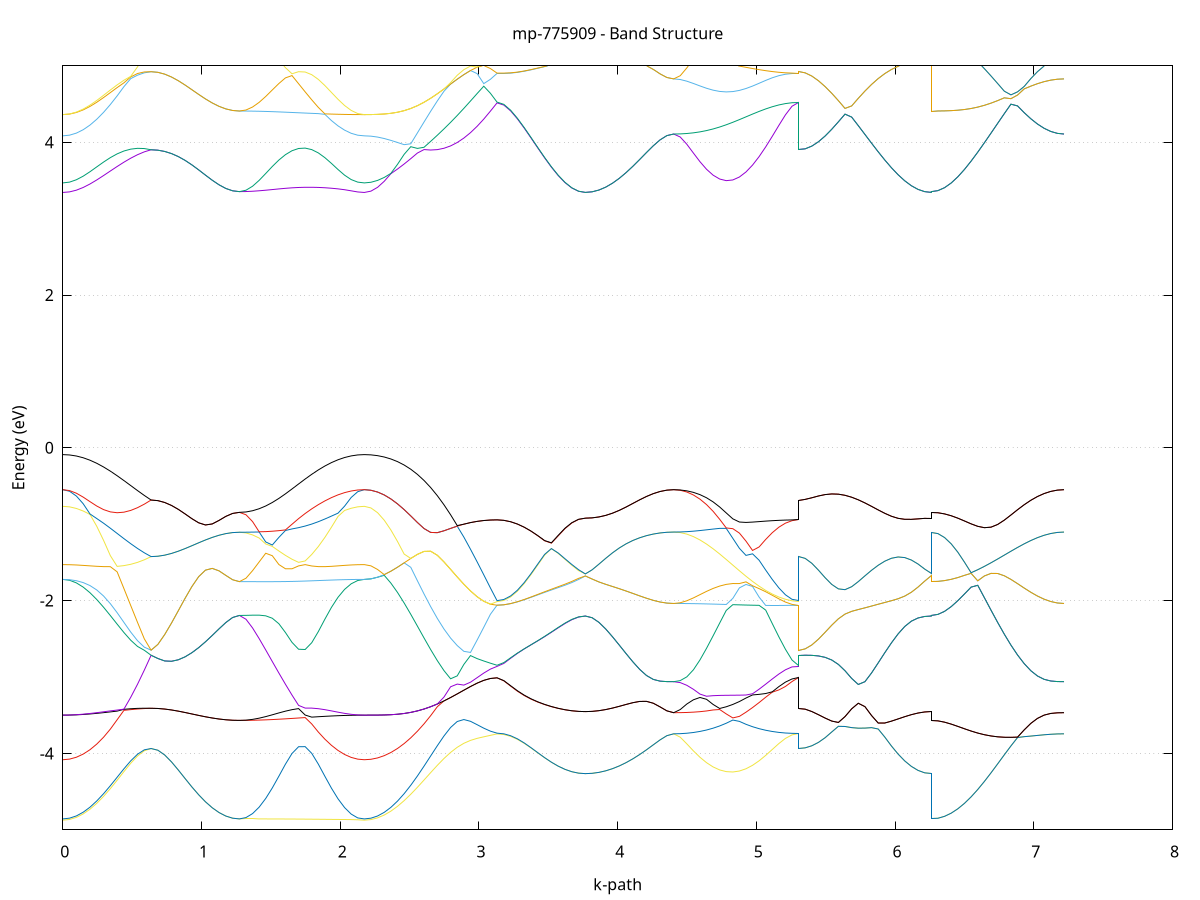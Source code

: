 set title 'mp-775909 - Band Structure'
set xlabel 'k-path'
set ylabel 'Energy (eV)'
set grid y
set yrange [-5:5]
set terminal png size 800,600
set output 'mp-775909_bands_gnuplot.png'
plot '-' using 1:2 with lines notitle, '-' using 1:2 with lines notitle, '-' using 1:2 with lines notitle, '-' using 1:2 with lines notitle, '-' using 1:2 with lines notitle, '-' using 1:2 with lines notitle, '-' using 1:2 with lines notitle, '-' using 1:2 with lines notitle, '-' using 1:2 with lines notitle, '-' using 1:2 with lines notitle, '-' using 1:2 with lines notitle, '-' using 1:2 with lines notitle, '-' using 1:2 with lines notitle, '-' using 1:2 with lines notitle, '-' using 1:2 with lines notitle, '-' using 1:2 with lines notitle, '-' using 1:2 with lines notitle, '-' using 1:2 with lines notitle, '-' using 1:2 with lines notitle, '-' using 1:2 with lines notitle, '-' using 1:2 with lines notitle, '-' using 1:2 with lines notitle, '-' using 1:2 with lines notitle, '-' using 1:2 with lines notitle, '-' using 1:2 with lines notitle, '-' using 1:2 with lines notitle, '-' using 1:2 with lines notitle, '-' using 1:2 with lines notitle, '-' using 1:2 with lines notitle, '-' using 1:2 with lines notitle, '-' using 1:2 with lines notitle, '-' using 1:2 with lines notitle, '-' using 1:2 with lines notitle, '-' using 1:2 with lines notitle, '-' using 1:2 with lines notitle, '-' using 1:2 with lines notitle, '-' using 1:2 with lines notitle, '-' using 1:2 with lines notitle, '-' using 1:2 with lines notitle, '-' using 1:2 with lines notitle, '-' using 1:2 with lines notitle, '-' using 1:2 with lines notitle, '-' using 1:2 with lines notitle, '-' using 1:2 with lines notitle
0.000000 -47.880602
0.048975 -47.880502
0.097950 -47.880202
0.146924 -47.879702
0.195899 -47.879102
0.244874 -47.878202
0.293849 -47.877202
0.342823 -47.876002
0.391798 -47.874702
0.440773 -47.873302
0.489748 -47.871802
0.538722 -47.870302
0.587697 -47.868602
0.636672 -47.867002
0.636672 -47.867002
0.685647 -47.867002
0.734622 -47.867002
0.783596 -47.867002
0.832571 -47.867002
0.881546 -47.867002
0.930521 -47.867002
0.979495 -47.867002
1.028470 -47.866902
1.077445 -47.866902
1.126420 -47.866902
1.175395 -47.866902
1.224369 -47.866902
1.273344 -47.866902
1.273344 -47.866902
1.320733 -47.867002
1.368122 -47.867302
1.415511 -47.867702
1.462900 -47.868402
1.510289 -47.869102
1.557678 -47.870002
1.605067 -47.871002
1.652456 -47.872102
1.699845 -47.873202
1.747234 -47.874402
1.794623 -47.875502
1.842012 -47.876502
1.889401 -47.877502
1.936790 -47.878402
1.984179 -47.879202
2.031567 -47.879802
2.078956 -47.880302
2.126345 -47.880602
2.173734 -47.880602
2.173734 -47.880602
2.221575 -47.880302
2.269416 -47.879402
2.317257 -47.877902
2.365098 -47.875802
2.412939 -47.873202
2.460780 -47.870102
2.508621 -47.866602
2.556461 -47.862802
2.604302 -47.858702
2.652143 -47.854502
2.699984 -47.850302
2.747825 -47.846002
2.795666 -47.841902
2.843507 -47.838002
2.891348 -47.834402
2.939189 -47.831102
2.987029 -47.828202
3.034870 -47.825802
3.082711 -47.823902
3.130552 -47.822702
3.130552 -47.822702
3.179527 -47.822702
3.228502 -47.822702
3.277476 -47.822602
3.326451 -47.822602
3.375426 -47.822602
3.424401 -47.822602
3.473376 -47.822602
3.522350 -47.822602
3.571325 -47.822602
3.620300 -47.822502
3.669275 -47.822502
3.718249 -47.822502
3.767224 -47.822502
3.767224 -47.822502
3.816199 -47.822502
3.865174 -47.822502
3.914149 -47.822502
3.963123 -47.822502
4.012098 -47.822502
4.061073 -47.822502
4.110048 -47.822402
4.159022 -47.822402
4.207997 -47.822402
4.256972 -47.822402
4.305947 -47.822402
4.354921 -47.822402
4.403896 -47.822402
4.403896 -47.822402
4.451285 -47.822402
4.498674 -47.822402
4.546063 -47.822402
4.593452 -47.822402
4.640841 -47.822502
4.688230 -47.822502
4.735619 -47.822502
4.783008 -47.822502
4.830397 -47.822502
4.877786 -47.822502
4.925175 -47.822602
4.972564 -47.822602
5.019953 -47.822602
5.067342 -47.822602
5.114731 -47.822602
5.162120 -47.822602
5.209509 -47.822702
5.256898 -47.822702
5.304287 -47.822702
5.304287 -47.867002
5.352127 -47.866702
5.399968 -47.865902
5.447809 -47.864602
5.495650 -47.862802
5.543491 -47.860502
5.591332 -47.857902
5.639173 -47.854902
5.687014 -47.851702
5.734855 -47.848302
5.782695 -47.844802
5.830536 -47.841302
5.878377 -47.837902
5.926218 -47.834702
5.974059 -47.831702
6.021900 -47.829002
6.069741 -47.826802
6.117582 -47.824902
6.165423 -47.823602
6.213263 -47.822802
6.261104 -47.822502
6.261104 -47.866902
6.308945 -47.866602
6.356786 -47.865802
6.404627 -47.864502
6.452468 -47.862702
6.500309 -47.860402
6.548150 -47.857802
6.595991 -47.854802
6.643831 -47.851602
6.691672 -47.848202
6.739513 -47.844702
6.787354 -47.841302
6.835195 -47.837902
6.883036 -47.834602
6.930877 -47.831602
6.978718 -47.829002
7.026559 -47.826702
7.074399 -47.824802
7.122240 -47.823502
7.170081 -47.822702
7.217922 -47.822402
e
0.000000 -47.853502
0.048975 -47.853602
0.097950 -47.853902
0.146924 -47.854402
0.195899 -47.855102
0.244874 -47.855902
0.293849 -47.856902
0.342823 -47.858002
0.391798 -47.859302
0.440773 -47.860702
0.489748 -47.862202
0.538722 -47.863802
0.587697 -47.865402
0.636672 -47.867002
0.636672 -47.867002
0.685647 -47.867002
0.734622 -47.867002
0.783596 -47.867002
0.832571 -47.867002
0.881546 -47.867002
0.930521 -47.867002
0.979495 -47.867002
1.028470 -47.866902
1.077445 -47.866902
1.126420 -47.866902
1.175395 -47.866902
1.224369 -47.866902
1.273344 -47.866902
1.273344 -47.866902
1.320733 -47.866802
1.368122 -47.866602
1.415511 -47.866102
1.462900 -47.865502
1.510289 -47.864802
1.557678 -47.863902
1.605067 -47.862902
1.652456 -47.861902
1.699845 -47.860802
1.747234 -47.859702
1.794623 -47.858602
1.842012 -47.857502
1.889401 -47.856602
1.936790 -47.855702
1.984179 -47.854902
2.031567 -47.854302
2.078956 -47.853902
2.126345 -47.853602
2.173734 -47.853502
2.173734 -47.853502
2.221575 -47.853302
2.269416 -47.852602
2.317257 -47.851502
2.365098 -47.850002
2.412939 -47.848102
2.460780 -47.845902
2.508621 -47.843402
2.556461 -47.840802
2.604302 -47.838002
2.652143 -47.835302
2.699984 -47.832602
2.747825 -47.830002
2.795666 -47.827702
2.843507 -47.825602
2.891348 -47.823902
2.939189 -47.822602
2.987029 -47.821802
3.034870 -47.821502
3.082711 -47.821802
3.130552 -47.822502
3.130552 -47.822502
3.179527 -47.822502
3.228502 -47.822502
3.277476 -47.822502
3.326451 -47.822502
3.375426 -47.822502
3.424401 -47.822502
3.473376 -47.822502
3.522350 -47.822502
3.571325 -47.822502
3.620300 -47.822502
3.669275 -47.822502
3.718249 -47.822502
3.767224 -47.822502
3.767224 -47.822502
3.816199 -47.822502
3.865174 -47.822502
3.914149 -47.822502
3.963123 -47.822502
4.012098 -47.822502
4.061073 -47.822502
4.110048 -47.822402
4.159022 -47.822402
4.207997 -47.822402
4.256972 -47.822402
4.305947 -47.822402
4.354921 -47.822402
4.403896 -47.822402
4.403896 -47.822402
4.451285 -47.822402
4.498674 -47.822402
4.546063 -47.822402
4.593452 -47.822402
4.640841 -47.822402
4.688230 -47.822402
4.735619 -47.822402
4.783008 -47.822402
4.830397 -47.822402
4.877786 -47.822502
4.925175 -47.822502
4.972564 -47.822502
5.019953 -47.822402
5.067342 -47.822502
5.114731 -47.822502
5.162120 -47.822502
5.209509 -47.822502
5.256898 -47.822502
5.304287 -47.822502
5.304287 -47.867002
5.352127 -47.866702
5.399968 -47.865902
5.447809 -47.864602
5.495650 -47.862802
5.543491 -47.860502
5.591332 -47.857902
5.639173 -47.854902
5.687014 -47.851702
5.734855 -47.848302
5.782695 -47.844802
5.830536 -47.841302
5.878377 -47.837902
5.926218 -47.834702
5.974059 -47.831702
6.021900 -47.829002
6.069741 -47.826802
6.117582 -47.824902
6.165423 -47.823602
6.213263 -47.822802
6.261104 -47.822502
6.261104 -47.866902
6.308945 -47.866602
6.356786 -47.865802
6.404627 -47.864502
6.452468 -47.862702
6.500309 -47.860402
6.548150 -47.857802
6.595991 -47.854802
6.643831 -47.851602
6.691672 -47.848202
6.739513 -47.844702
6.787354 -47.841302
6.835195 -47.837902
6.883036 -47.834602
6.930877 -47.831602
6.978718 -47.829002
7.026559 -47.826702
7.074399 -47.824802
7.122240 -47.823502
7.170081 -47.822702
7.217922 -47.822402
e
0.000000 -26.306202
0.048975 -26.305102
0.097950 -26.301902
0.146924 -26.296602
0.195899 -26.289202
0.244874 -26.279802
0.293849 -26.268702
0.342823 -26.255902
0.391798 -26.241702
0.440773 -26.226502
0.489748 -26.211002
0.538722 -26.196102
0.587697 -26.184002
0.636672 -26.177802
0.636672 -26.177802
0.685647 -26.183302
0.734622 -26.197002
0.783596 -26.214502
0.832571 -26.233002
0.881546 -26.251302
0.930521 -26.268502
0.979495 -26.284202
1.028470 -26.298002
1.077445 -26.309702
1.126420 -26.318902
1.175395 -26.325702
1.224369 -26.329702
1.273344 -26.331102
1.273344 -26.331102
1.320733 -26.330902
1.368122 -26.330402
1.415511 -26.329602
1.462900 -26.328502
1.510289 -26.327102
1.557678 -26.325502
1.605067 -26.323702
1.652456 -26.321702
1.699845 -26.319702
1.747234 -26.317602
1.794623 -26.315602
1.842012 -26.313702
1.889401 -26.311902
1.936790 -26.310202
1.984179 -26.308802
2.031567 -26.307702
2.078956 -26.306902
2.126345 -26.306402
2.173734 -26.306202
2.173734 -26.306202
2.221575 -26.304902
2.269416 -26.300802
2.317257 -26.294202
2.365098 -26.285002
2.412939 -26.273502
2.460780 -26.259802
2.508621 -26.244202
2.556461 -26.227002
2.604302 -26.208502
2.652143 -26.188902
2.699984 -26.232902
2.747825 -26.284502
2.795666 -26.332802
2.843507 -26.376702
2.891348 -26.415202
2.939189 -26.447502
2.987029 -26.472802
3.034870 -26.490802
3.082711 -26.501002
3.130552 -26.503802
3.130552 -26.503802
3.179527 -26.504602
3.228502 -26.506902
3.277476 -26.510602
3.326451 -26.515302
3.375426 -26.520802
3.424401 -26.526602
3.473376 -26.532502
3.522350 -26.538002
3.571325 -26.543002
3.620300 -26.547102
3.669275 -26.550102
3.718249 -26.551902
3.767224 -26.552502
3.767224 -26.552502
3.816199 -26.551802
3.865174 -26.549802
3.914149 -26.546602
3.963123 -26.542302
4.012098 -26.537102
4.061073 -26.531302
4.110048 -26.525102
4.159022 -26.519002
4.207997 -26.513202
4.256972 -26.508202
4.305947 -26.504302
4.354921 -26.501802
4.403896 -26.501002
4.403896 -26.501002
4.451285 -26.502502
4.498674 -26.506702
4.546063 -26.513002
4.593452 -26.520602
4.640841 -26.528602
4.688230 -26.536102
4.735619 -26.542402
4.783008 -26.547002
4.830397 -26.549402
4.877786 -26.549502
4.925175 -26.547302
4.972564 -26.543002
5.019953 -26.536902
5.067342 -26.529702
5.114731 -26.522002
5.162120 -26.514602
5.209509 -26.508602
5.256898 -26.504802
5.304287 -26.503802
5.304287 -26.177802
5.352127 -26.176602
5.399968 -26.173002
5.447809 -26.167202
5.495650 -26.159402
5.543491 -26.150202
5.591332 -26.141502
5.639173 -26.142702
5.687014 -26.165202
5.734855 -26.200602
5.782695 -26.243102
5.830536 -26.288902
5.878377 -26.335502
5.926218 -26.380702
5.974059 -26.422702
6.021900 -26.460302
6.069741 -26.492502
6.117582 -26.518302
6.165423 -26.537102
6.213263 -26.548602
6.261104 -26.552502
6.261104 -26.331102
6.308945 -26.329702
6.356786 -26.325502
6.404627 -26.318602
6.452468 -26.309002
6.500309 -26.297002
6.548150 -26.282802
6.595991 -26.266502
6.643831 -26.248502
6.691672 -26.229102
6.739513 -26.208502
6.787354 -26.213302
6.835195 -26.266902
6.883036 -26.317102
6.930877 -26.362902
6.978718 -26.403402
7.026559 -26.437602
7.074399 -26.464902
7.122240 -26.484802
7.170081 -26.496902
7.217922 -26.501002
e
0.000000 -26.306202
0.048975 -26.305002
0.097950 -26.301402
0.146924 -26.295502
0.195899 -26.287402
0.244874 -26.277102
0.293849 -26.265002
0.342823 -26.251302
0.391798 -26.236202
0.440773 -26.220502
0.489748 -26.204702
0.538722 -26.190502
0.587697 -26.180302
0.636672 -26.177802
0.636672 -26.177802
0.685647 -26.183302
0.734622 -26.197002
0.783596 -26.214502
0.832571 -26.233002
0.881546 -26.251302
0.930521 -26.268502
0.979495 -26.284202
1.028470 -26.298002
1.077445 -26.309702
1.126420 -26.318902
1.175395 -26.325702
1.224369 -26.329702
1.273344 -26.331102
1.273344 -26.331102
1.320733 -26.328702
1.368122 -26.321602
1.415511 -26.310002
1.462900 -26.294202
1.510289 -26.274802
1.557678 -26.252402
1.605067 -26.228102
1.652456 -26.203902
1.699845 -26.184202
1.747234 -26.177602
1.794623 -26.188502
1.842012 -26.208702
1.889401 -26.231002
1.936790 -26.252102
1.984179 -26.270702
2.031567 -26.285902
2.078956 -26.297102
2.126345 -26.303902
2.173734 -26.306202
2.173734 -26.306202
2.221575 -26.304902
2.269416 -26.300802
2.317257 -26.294202
2.365098 -26.285002
2.412939 -26.273502
2.460780 -26.259802
2.508621 -26.244202
2.556461 -26.227002
2.604302 -26.208502
2.652143 -26.188902
2.699984 -26.196602
2.747825 -26.252402
2.795666 -26.304802
2.843507 -26.352702
2.891348 -26.395302
2.939189 -26.431602
2.987029 -26.460902
3.034870 -26.482802
3.082711 -26.496802
3.130552 -26.502202
3.130552 -26.502202
3.179527 -26.503002
3.228502 -26.505402
3.277476 -26.509102
3.326451 -26.513902
3.375426 -26.519502
3.424401 -26.525502
3.473376 -26.531502
3.522350 -26.537202
3.571325 -26.542302
3.620300 -26.546502
3.669275 -26.549702
3.718249 -26.551702
3.767224 -26.552502
3.767224 -26.552502
3.816199 -26.551802
3.865174 -26.549802
3.914149 -26.546602
3.963123 -26.542302
4.012098 -26.537102
4.061073 -26.531302
4.110048 -26.525102
4.159022 -26.519002
4.207997 -26.513202
4.256972 -26.508202
4.305947 -26.504302
4.354921 -26.501802
4.403896 -26.501002
4.403896 -26.501002
4.451285 -26.501102
4.498674 -26.501402
4.546063 -26.501802
4.593452 -26.502402
4.640841 -26.503002
4.688230 -26.503702
4.735619 -26.504202
4.783008 -26.504702
4.830397 -26.505002
4.877786 -26.505202
4.925175 -26.505202
4.972564 -26.505002
5.019953 -26.504702
5.067342 -26.504402
5.114731 -26.503902
5.162120 -26.503502
5.209509 -26.503202
5.256898 -26.502702
5.304287 -26.502202
5.304287 -26.177802
5.352127 -26.176602
5.399968 -26.173002
5.447809 -26.167202
5.495650 -26.159402
5.543491 -26.150202
5.591332 -26.141502
5.639173 -26.142702
5.687014 -26.165202
5.734855 -26.200602
5.782695 -26.243102
5.830536 -26.288902
5.878377 -26.335502
5.926218 -26.380702
5.974059 -26.422702
6.021900 -26.460302
6.069741 -26.492502
6.117582 -26.518302
6.165423 -26.537102
6.213263 -26.548602
6.261104 -26.552502
6.261104 -26.331102
6.308945 -26.329702
6.356786 -26.325502
6.404627 -26.318602
6.452468 -26.309002
6.500309 -26.297002
6.548150 -26.282802
6.595991 -26.266502
6.643831 -26.248502
6.691672 -26.229102
6.739513 -26.208502
6.787354 -26.213302
6.835195 -26.266902
6.883036 -26.317102
6.930877 -26.362902
6.978718 -26.403402
7.026559 -26.437602
7.074399 -26.464902
7.122240 -26.484802
7.170081 -26.496902
7.217922 -26.501002
e
0.000000 -25.932102
0.048975 -25.933602
0.097950 -25.938002
0.146924 -25.945302
0.195899 -25.955102
0.244874 -25.967402
0.293849 -25.981802
0.342823 -25.997802
0.391798 -26.015002
0.440773 -26.032702
0.489748 -26.050102
0.538722 -26.065502
0.587697 -26.076402
0.636672 -26.079102
0.636672 -26.079102
0.685647 -26.073502
0.734622 -26.059402
0.783596 -26.041502
0.832571 -26.022202
0.881546 -26.003102
0.930521 -25.984902
0.979495 -25.968202
1.028470 -25.953502
1.077445 -25.941002
1.126420 -25.931002
1.175395 -25.923802
1.224369 -25.919402
1.273344 -25.917902
1.273344 -25.917902
1.320733 -25.920502
1.368122 -25.928502
1.415511 -25.941302
1.462900 -25.958602
1.510289 -25.979702
1.557678 -26.003502
1.605067 -26.028802
1.652456 -26.053502
1.699845 -26.073102
1.747234 -26.078802
1.794623 -26.066302
1.842012 -26.043902
1.889401 -26.019102
1.936790 -25.995102
1.984179 -25.973802
2.031567 -25.956102
2.078956 -25.943002
2.126345 -25.934802
2.173734 -25.932102
2.173734 -25.932102
2.221575 -25.932002
2.269416 -25.931702
2.317257 -25.931102
2.365098 -25.930502
2.412939 -25.929702
2.460780 -25.969102
2.508621 -26.018002
2.556461 -26.070302
2.604302 -26.124402
2.652143 -26.179102
2.699984 -26.168602
2.747825 -26.148102
2.795666 -26.127602
2.843507 -26.107502
2.891348 -26.088302
2.939189 -26.070302
2.987029 -26.054202
3.034870 -26.040702
3.082711 -26.031302
3.130552 -26.027702
3.130552 -26.027702
3.179527 -26.026902
3.228502 -26.024302
3.277476 -26.020202
3.326451 -26.014902
3.375426 -26.008902
3.424401 -26.002602
3.473376 -25.996402
3.522350 -25.990702
3.571325 -25.986002
3.620300 -25.982402
3.669275 -25.980002
3.718249 -25.978602
3.767224 -25.978102
3.767224 -25.978102
3.816199 -25.978602
3.865174 -25.980202
3.914149 -25.983002
3.963123 -25.987102
4.012098 -25.992402
4.061073 -25.998802
4.110048 -26.005702
4.159022 -26.012902
4.207997 -26.019602
4.256972 -26.025502
4.305947 -26.030002
4.354921 -26.032902
4.403896 -26.033902
4.403896 -26.033902
4.451285 -26.033902
4.498674 -26.033802
4.546063 -26.033502
4.593452 -26.033302
4.640841 -26.032902
4.688230 -26.032502
4.735619 -26.032102
4.783008 -26.031602
4.830397 -26.031102
4.877786 -26.030602
4.925175 -26.030102
4.972564 -26.029602
5.019953 -26.029102
5.067342 -26.028702
5.114731 -26.028402
5.162120 -26.028102
5.209509 -26.027902
5.256898 -26.027802
5.304287 -26.027702
5.304287 -26.079102
5.352127 -26.079502
5.399968 -26.080802
5.447809 -26.083202
5.495650 -26.087302
5.543491 -26.094102
5.591332 -26.103702
5.639173 -26.109002
5.687014 -26.100502
5.734855 -26.086502
5.782695 -26.071002
5.830536 -26.055002
5.878377 -26.039202
5.926218 -26.024202
5.974059 -26.010602
6.021900 -25.998902
6.069741 -25.989902
6.117582 -25.983902
6.165423 -25.980402
6.213263 -25.978602
6.261104 -25.978102
6.261104 -25.917902
6.308945 -25.917802
6.356786 -25.917602
6.404627 -25.917302
6.452468 -25.917002
6.500309 -25.916702
6.548150 -25.940602
6.595991 -25.991102
6.643831 -26.045002
6.691672 -26.101002
6.739513 -26.157502
6.787354 -26.187102
6.835195 -26.165302
6.883036 -26.143502
6.930877 -26.122002
6.978718 -26.101202
7.026559 -26.081602
7.074399 -26.063902
7.122240 -26.048802
7.170081 -26.038002
7.217922 -26.033902
e
0.000000 -25.932102
0.048975 -25.933402
0.097950 -25.937502
0.146924 -25.944002
0.195899 -25.953002
0.244874 -25.964302
0.293849 -25.977602
0.342823 -25.992602
0.391798 -26.009002
0.440773 -26.026102
0.489748 -26.043402
0.538722 -26.059602
0.587697 -26.072602
0.636672 -26.079102
0.636672 -26.079102
0.685647 -26.073502
0.734622 -26.059402
0.783596 -26.041502
0.832571 -26.022202
0.881546 -26.003102
0.930521 -25.984902
0.979495 -25.968202
1.028470 -25.953502
1.077445 -25.941002
1.126420 -25.931002
1.175395 -25.923802
1.224369 -25.919402
1.273344 -25.917902
1.273344 -25.917902
1.320733 -25.918002
1.368122 -25.918302
1.415511 -25.918702
1.462900 -25.919402
1.510289 -25.920202
1.557678 -25.921102
1.605067 -25.922202
1.652456 -25.923302
1.699845 -25.924402
1.747234 -25.925602
1.794623 -25.926802
1.842012 -25.927902
1.889401 -25.928902
1.936790 -25.929802
1.984179 -25.930602
2.031567 -25.931302
2.078956 -25.931702
2.126345 -25.932002
2.173734 -25.932102
2.173734 -25.932102
2.221575 -25.932002
2.269416 -25.931702
2.317257 -25.931102
2.365098 -25.930502
2.412939 -25.929702
2.460780 -25.929002
2.508621 -25.966002
2.556461 -26.022002
2.604302 -26.080002
2.652143 -26.138702
2.699984 -26.168602
2.747825 -26.148102
2.795666 -26.127602
2.843507 -26.107502
2.891348 -26.088302
2.939189 -26.070302
2.987029 -26.054202
3.034870 -26.040702
3.082711 -26.031302
3.130552 -26.027702
3.130552 -26.027702
3.179527 -26.026802
3.228502 -26.024202
3.277476 -26.020102
3.326451 -26.014902
3.375426 -26.008802
3.424401 -26.002402
3.473376 -25.996102
3.522350 -25.990502
3.571325 -25.985702
3.620300 -25.982102
3.669275 -25.979702
3.718249 -25.978402
3.767224 -25.978102
3.767224 -25.978102
3.816199 -25.978602
3.865174 -25.980202
3.914149 -25.983002
3.963123 -25.987102
4.012098 -25.992402
4.061073 -25.998802
4.110048 -26.005702
4.159022 -26.012902
4.207997 -26.019602
4.256972 -26.025502
4.305947 -26.030002
4.354921 -26.032902
4.403896 -26.033902
4.403896 -26.033902
4.451285 -26.032102
4.498674 -26.026902
4.546063 -26.019102
4.593452 -26.009602
4.640841 -25.999502
4.688230 -25.989902
4.735619 -25.981702
4.783008 -25.975602
4.830397 -25.972302
4.877786 -25.971802
4.925175 -25.974302
4.972564 -25.979402
5.019953 -25.986802
5.067342 -25.995602
5.114731 -26.004902
5.162120 -26.013802
5.209509 -26.021202
5.256898 -26.026002
5.304287 -26.027702
5.304287 -26.079102
5.352127 -26.079502
5.399968 -26.080802
5.447809 -26.083202
5.495650 -26.087302
5.543491 -26.094102
5.591332 -26.103702
5.639173 -26.109002
5.687014 -26.100502
5.734855 -26.086502
5.782695 -26.071002
5.830536 -26.055002
5.878377 -26.039202
5.926218 -26.024202
5.974059 -26.010602
6.021900 -25.998902
6.069741 -25.989902
6.117582 -25.983902
6.165423 -25.980402
6.213263 -25.978602
6.261104 -25.978102
6.261104 -25.917902
6.308945 -25.917802
6.356786 -25.917602
6.404627 -25.917302
6.452468 -25.917002
6.500309 -25.916702
6.548150 -25.940602
6.595991 -25.991102
6.643831 -26.045002
6.691672 -26.101002
6.739513 -26.157502
6.787354 -26.187102
6.835195 -26.165302
6.883036 -26.143502
6.930877 -26.122002
6.978718 -26.101202
7.026559 -26.081602
7.074399 -26.063902
7.122240 -26.048802
7.170081 -26.038002
7.217922 -26.033902
e
0.000000 -25.814202
0.048975 -25.813902
0.097950 -25.813202
0.146924 -25.812002
0.195899 -25.810302
0.244874 -25.808302
0.293849 -25.805802
0.342823 -25.802902
0.391798 -25.799702
0.440773 -25.796302
0.489748 -25.792602
0.538722 -25.788802
0.587697 -25.784802
0.636672 -25.780802
0.636672 -25.780802
0.685647 -25.780802
0.734622 -25.780802
0.783596 -25.780802
0.832571 -25.780802
0.881546 -25.780702
0.930521 -25.780702
0.979495 -25.780702
1.028470 -25.780602
1.077445 -25.780602
1.126420 -25.780602
1.175395 -25.780602
1.224369 -25.780602
1.273344 -25.780602
1.273344 -25.780602
1.320733 -25.780802
1.368122 -25.781502
1.415511 -25.782602
1.462900 -25.784102
1.510289 -25.786002
1.557678 -25.788202
1.605067 -25.790702
1.652456 -25.793302
1.699845 -25.796002
1.747234 -25.798802
1.794623 -25.801502
1.842012 -25.804202
1.889401 -25.806602
1.936790 -25.808802
1.984179 -25.810602
2.031567 -25.812202
2.078956 -25.813302
2.126345 -25.813902
2.173734 -25.814202
2.173734 -25.814202
2.221575 -25.818902
2.269416 -25.832902
2.317257 -25.855802
2.365098 -25.886802
2.412939 -25.925002
2.460780 -25.929002
2.508621 -25.928302
2.556461 -25.927902
2.604302 -25.927702
2.652143 -25.928002
2.699984 -25.928902
2.747825 -25.930402
2.795666 -25.932802
2.843507 -25.936002
2.891348 -25.940102
2.939189 -25.945102
2.987029 -25.950802
3.034870 -25.956602
3.082711 -25.961302
3.130552 -25.963202
3.130552 -25.963202
3.179527 -25.963202
3.228502 -25.963102
3.277476 -25.963002
3.326451 -25.962802
3.375426 -25.962502
3.424401 -25.962002
3.473376 -25.961402
3.522350 -25.960502
3.571325 -25.959402
3.620300 -25.958102
3.669275 -25.956802
3.718249 -25.955802
3.767224 -25.955402
3.767224 -25.955402
3.816199 -25.955802
3.865174 -25.956902
3.914149 -25.958402
3.963123 -25.960002
4.012098 -25.961502
4.061073 -25.962802
4.110048 -25.963902
4.159022 -25.964802
4.207997 -25.965502
4.256972 -25.966102
4.305947 -25.966402
4.354921 -25.966702
4.403896 -25.966802
4.403896 -25.966802
4.451285 -25.966702
4.498674 -25.966702
4.546063 -25.966502
4.593452 -25.966402
4.640841 -25.966202
4.688230 -25.966002
4.735619 -25.965702
4.783008 -25.965402
4.830397 -25.965102
4.877786 -25.964902
4.925175 -25.964602
4.972564 -25.964302
5.019953 -25.964002
5.067342 -25.963802
5.114731 -25.963602
5.162120 -25.963402
5.209509 -25.963302
5.256898 -25.963302
5.304287 -25.963202
5.304287 -25.780802
5.352127 -25.784902
5.399968 -25.796802
5.447809 -25.815902
5.495650 -25.840602
5.543491 -25.868802
5.591332 -25.897602
5.639173 -25.923602
5.687014 -25.944002
5.734855 -25.958002
5.782695 -25.966402
5.830536 -25.971002
5.878377 -25.972902
5.926218 -25.973102
5.974059 -25.972002
6.021900 -25.970002
6.069741 -25.966902
6.117582 -25.963002
6.165423 -25.959202
6.213263 -25.956402
6.261104 -25.955402
6.261104 -25.780602
6.308945 -25.785402
6.356786 -25.799902
6.404627 -25.823602
6.452468 -25.855602
6.500309 -25.895002
6.548150 -25.916402
6.595991 -25.916402
6.643831 -25.916702
6.691672 -25.917402
6.739513 -25.918602
6.787354 -25.920502
6.835195 -25.923202
6.883036 -25.926802
6.930877 -25.931402
6.978718 -25.937002
7.026559 -25.943602
7.074399 -25.950802
7.122240 -25.958202
7.170081 -25.964302
7.217922 -25.966802
e
0.000000 -25.747602
0.048975 -25.747802
0.097950 -25.748602
0.146924 -25.749802
0.195899 -25.751402
0.244874 -25.753502
0.293849 -25.755902
0.342823 -25.758802
0.391798 -25.761902
0.440773 -25.765402
0.489748 -25.769002
0.538722 -25.772802
0.587697 -25.776802
0.636672 -25.780802
0.636672 -25.780802
0.685647 -25.780802
0.734622 -25.780802
0.783596 -25.780802
0.832571 -25.780802
0.881546 -25.780702
0.930521 -25.780702
0.979495 -25.780702
1.028470 -25.780602
1.077445 -25.780602
1.126420 -25.780602
1.175395 -25.780602
1.224369 -25.780602
1.273344 -25.780602
1.273344 -25.780602
1.320733 -25.780302
1.368122 -25.779702
1.415511 -25.778602
1.462900 -25.777102
1.510289 -25.775302
1.557678 -25.773102
1.605067 -25.770702
1.652456 -25.768202
1.699845 -25.765502
1.747234 -25.762802
1.794623 -25.760102
1.842012 -25.757502
1.889401 -25.755102
1.936790 -25.752902
1.984179 -25.751102
2.031567 -25.749602
2.078956 -25.748502
2.126345 -25.747802
2.173734 -25.747602
2.173734 -25.747602
2.221575 -25.752702
2.269416 -25.767702
2.317257 -25.792302
2.365098 -25.825502
2.412939 -25.866402
2.460780 -25.913702
2.508621 -25.928302
2.556461 -25.927902
2.604302 -25.927702
2.652143 -25.928002
2.699984 -25.928902
2.747825 -25.930402
2.795666 -25.932802
2.843507 -25.936002
2.891348 -25.940102
2.939189 -25.945102
2.987029 -25.950802
3.034870 -25.956602
3.082711 -25.961302
3.130552 -25.963202
3.130552 -25.963202
3.179527 -25.963202
3.228502 -25.963102
3.277476 -25.962902
3.326451 -25.962702
3.375426 -25.962302
3.424401 -25.961802
3.473376 -25.961102
3.522350 -25.960202
3.571325 -25.959002
3.620300 -25.957702
3.669275 -25.956502
3.718249 -25.955702
3.767224 -25.955402
3.767224 -25.955402
3.816199 -25.955802
3.865174 -25.956902
3.914149 -25.958402
3.963123 -25.960002
4.012098 -25.961502
4.061073 -25.962802
4.110048 -25.963902
4.159022 -25.964802
4.207997 -25.965502
4.256972 -25.966102
4.305947 -25.966402
4.354921 -25.966702
4.403896 -25.966802
4.403896 -25.966802
4.451285 -25.966602
4.498674 -25.966302
4.546063 -25.965702
4.593452 -25.965002
4.640841 -25.964202
4.688230 -25.963402
4.735619 -25.962702
4.783008 -25.962002
4.830397 -25.961602
4.877786 -25.961302
4.925175 -25.961202
4.972564 -25.961302
5.019953 -25.961502
5.067342 -25.961802
5.114731 -25.962202
5.162120 -25.962602
5.209509 -25.962902
5.256898 -25.963202
5.304287 -25.963202
5.304287 -25.780802
5.352127 -25.784902
5.399968 -25.796802
5.447809 -25.815902
5.495650 -25.840602
5.543491 -25.868802
5.591332 -25.897602
5.639173 -25.923602
5.687014 -25.944002
5.734855 -25.958002
5.782695 -25.966402
5.830536 -25.971002
5.878377 -25.972902
5.926218 -25.973102
5.974059 -25.972002
6.021900 -25.970002
6.069741 -25.966902
6.117582 -25.963002
6.165423 -25.959202
6.213263 -25.956402
6.261104 -25.955402
6.261104 -25.780602
6.308945 -25.785402
6.356786 -25.799902
6.404627 -25.823602
6.452468 -25.855602
6.500309 -25.895002
6.548150 -25.916402
6.595991 -25.916402
6.643831 -25.916702
6.691672 -25.917402
6.739513 -25.918602
6.787354 -25.920502
6.835195 -25.923202
6.883036 -25.926802
6.930877 -25.931402
6.978718 -25.937002
7.026559 -25.943602
7.074399 -25.950802
7.122240 -25.958202
7.170081 -25.964302
7.217922 -25.966802
e
0.000000 -17.166602
0.048975 -17.161602
0.097950 -17.146502
0.146924 -17.121402
0.195899 -17.087002
0.244874 -17.043802
0.293849 -16.992602
0.342823 -16.934302
0.391798 -16.870302
0.440773 -16.802202
0.489748 -16.732002
0.538722 -16.662502
0.587697 -16.597802
0.636672 -16.543302
0.636672 -16.543302
0.685647 -16.551402
0.734622 -16.573902
0.783596 -16.606702
0.832571 -16.645302
0.881546 -16.686102
0.930521 -16.726402
0.979495 -16.764202
1.028470 -16.798002
1.077445 -16.826902
1.126420 -16.850102
1.175395 -16.867102
1.224369 -16.877402
1.273344 -16.880902
1.273344 -16.880902
1.320733 -16.881602
1.368122 -16.883702
1.415511 -16.887302
1.462900 -16.892502
1.510289 -16.899302
1.557678 -16.907702
1.605067 -16.918102
1.652456 -16.930702
1.699845 -16.945802
1.747234 -16.964102
1.794623 -16.985702
1.842012 -17.010902
1.889401 -17.039402
1.936790 -17.069702
1.984179 -17.099802
2.031567 -17.126802
2.078956 -17.148202
2.126345 -17.162002
2.173734 -17.166602
2.173734 -17.166602
2.221575 -17.159602
2.269416 -17.138302
2.317257 -17.103602
2.365098 -17.056302
2.412939 -16.997502
2.460780 -16.929002
2.508621 -16.852402
2.556461 -16.769602
2.604302 -16.682302
2.652143 -16.592702
2.699984 -16.502702
2.747825 -16.414102
2.795666 -16.328802
2.843507 -16.248402
2.891348 -16.202902
2.939189 -16.241902
2.987029 -16.273002
3.034870 -16.295802
3.082711 -16.309702
3.130552 -16.314302
3.130552 -16.314302
3.179527 -16.327402
3.228502 -16.361502
3.277476 -16.407302
3.326451 -16.457502
3.375426 -16.508002
3.424401 -16.556102
3.473376 -16.600302
3.522350 -16.639402
3.571325 -16.672302
3.620300 -16.698602
3.669275 -16.717702
3.718249 -16.729202
3.767224 -16.733002
3.767224 -16.733002
3.816199 -16.729302
3.865174 -16.718202
3.914149 -16.699902
3.963123 -16.674902
4.012098 -16.643602
4.061073 -16.607002
4.110048 -16.565902
4.159022 -16.521802
4.207997 -16.476702
4.256972 -16.433302
4.305947 -16.395702
4.354921 -16.369102
4.403896 -16.359502
4.403896 -16.359502
4.451285 -16.377502
4.498674 -16.423502
4.546063 -16.482802
4.593452 -16.544802
4.640841 -16.602702
4.688230 -16.652602
4.735619 -16.691902
4.783008 -16.718702
4.830397 -16.731902
4.877786 -16.731002
4.925175 -16.716002
4.972564 -16.687002
5.019953 -16.645202
5.067342 -16.592002
5.114731 -16.529502
5.162120 -16.461402
5.209509 -16.393602
5.256898 -16.337702
5.304287 -16.314302
5.304287 -16.543302
5.352127 -16.537002
5.399968 -16.518102
5.447809 -16.487602
5.495650 -16.446702
5.543491 -16.398202
5.591332 -16.347402
5.639173 -16.308002
5.687014 -16.304902
5.734855 -16.337102
5.782695 -16.384302
5.830536 -16.436302
5.878377 -16.488802
5.926218 -16.539602
5.974059 -16.586802
6.021900 -16.629002
6.069741 -16.665202
6.117582 -16.694402
6.165423 -16.715702
6.213263 -16.728702
6.261104 -16.733002
6.261104 -16.880902
6.308945 -16.874302
6.356786 -16.855102
6.404627 -16.823602
6.452468 -16.780802
6.500309 -16.728002
6.548150 -16.666802
6.595991 -16.598602
6.643831 -16.525202
6.691672 -16.448702
6.739513 -16.370802
6.787354 -16.293502
6.835195 -16.218702
6.883036 -16.152502
6.930877 -16.203502
6.978718 -16.248902
7.026559 -16.287402
7.074399 -16.318402
7.122240 -16.341002
7.170081 -16.354802
7.217922 -16.359502
e
0.000000 -16.713902
0.048975 -16.710802
0.097950 -16.701502
0.146924 -16.686202
0.195899 -16.665402
0.244874 -16.639802
0.293849 -16.610302
0.342823 -16.578302
0.391798 -16.546102
0.440773 -16.517102
0.489748 -16.496302
0.538722 -16.490502
0.587697 -16.505902
0.636672 -16.543302
0.636672 -16.543302
0.685647 -16.551402
0.734622 -16.573902
0.783596 -16.606702
0.832571 -16.645402
0.881546 -16.686102
0.930521 -16.726402
0.979495 -16.764202
1.028470 -16.798002
1.077445 -16.826902
1.126420 -16.850102
1.175395 -16.867102
1.224369 -16.877402
1.273344 -16.880902
1.273344 -16.880902
1.320733 -16.873702
1.368122 -16.852402
1.415511 -16.817702
1.462900 -16.771202
1.510289 -16.714902
1.557678 -16.652402
1.605067 -16.588802
1.652456 -16.532802
1.699845 -16.496902
1.747234 -16.491902
1.794623 -16.515302
1.842012 -16.554002
1.889401 -16.595502
1.936790 -16.633002
1.984179 -16.663502
2.031567 -16.686402
2.078956 -16.702002
2.126345 -16.711002
2.173734 -16.713902
2.173734 -16.713902
2.221575 -16.708102
2.269416 -16.690902
2.317257 -16.662902
2.365098 -16.625002
2.412939 -16.578302
2.460780 -16.524202
2.508621 -16.464302
2.556461 -16.400602
2.604302 -16.334702
2.652143 -16.268802
2.699984 -16.204402
2.747825 -16.143502
2.795666 -16.106002
2.843507 -16.157402
2.891348 -16.202902
2.939189 -16.241902
2.987029 -16.273002
3.034870 -16.295802
3.082711 -16.309702
3.130552 -16.314302
3.130552 -16.314302
3.179527 -16.327302
3.228502 -16.361302
3.277476 -16.406902
3.326451 -16.457102
3.375426 -16.507602
3.424401 -16.555702
3.473376 -16.599902
3.522350 -16.639002
3.571325 -16.672102
3.620300 -16.698302
3.669275 -16.717502
3.718249 -16.729102
3.767224 -16.733002
3.767224 -16.733002
3.816199 -16.729302
3.865174 -16.718202
3.914149 -16.699902
3.963123 -16.674902
4.012098 -16.643602
4.061073 -16.607002
4.110048 -16.565902
4.159022 -16.521802
4.207997 -16.476702
4.256972 -16.433302
4.305947 -16.395702
4.354921 -16.369102
4.403896 -16.359502
4.403896 -16.359502
4.451285 -16.359102
4.498674 -16.358202
4.546063 -16.356702
4.593452 -16.354802
4.640841 -16.352302
4.688230 -16.349402
4.735619 -16.346202
4.783008 -16.342702
4.830397 -16.339102
4.877786 -16.335402
4.925175 -16.331702
4.972564 -16.328202
5.019953 -16.324802
5.067342 -16.321902
5.114731 -16.319302
5.162120 -16.317202
5.209509 -16.315602
5.256898 -16.314602
5.304287 -16.314302
5.304287 -16.543302
5.352127 -16.537002
5.399968 -16.518102
5.447809 -16.487602
5.495650 -16.446702
5.543491 -16.398202
5.591332 -16.347402
5.639173 -16.308002
5.687014 -16.304902
5.734855 -16.337102
5.782695 -16.384302
5.830536 -16.436302
5.878377 -16.488802
5.926218 -16.539602
5.974059 -16.586802
6.021900 -16.629002
6.069741 -16.665202
6.117582 -16.694402
6.165423 -16.715702
6.213263 -16.728702
6.261104 -16.733002
6.261104 -16.880902
6.308945 -16.874302
6.356786 -16.855102
6.404627 -16.823602
6.452468 -16.780802
6.500309 -16.728002
6.548150 -16.666802
6.595991 -16.598602
6.643831 -16.525202
6.691672 -16.448702
6.739513 -16.370802
6.787354 -16.293502
6.835195 -16.218702
6.883036 -16.152502
6.930877 -16.203502
6.978718 -16.248902
7.026559 -16.287402
7.074399 -16.318402
7.122240 -16.341002
7.170081 -16.354802
7.217922 -16.359502
e
0.000000 -15.529802
0.048975 -15.535302
0.097950 -15.552002
0.146924 -15.579202
0.195899 -15.616102
0.244874 -15.661602
0.293849 -15.714102
0.342823 -15.771602
0.391798 -15.831202
0.440773 -15.889102
0.489748 -15.939202
0.538722 -15.974302
0.587697 -15.987702
0.636672 -15.978002
0.636672 -15.978002
0.685647 -15.969102
0.734622 -15.944202
0.783596 -15.907502
0.832571 -15.863702
0.881546 -15.816802
0.930521 -15.769802
0.979495 -15.725102
1.028470 -15.684402
1.077445 -15.649302
1.126420 -15.620802
1.175395 -15.599702
1.224369 -15.586902
1.273344 -15.582502
1.273344 -15.582502
1.320733 -15.591002
1.368122 -15.615802
1.415511 -15.655702
1.462900 -15.708302
1.510289 -15.770402
1.557678 -15.837402
1.605067 -15.902702
1.652456 -15.956702
1.699845 -15.985702
1.747234 -15.978002
1.794623 -15.935402
1.842012 -15.871402
1.889401 -15.798902
1.936790 -15.726802
1.984179 -15.661102
2.031567 -15.605902
2.078956 -15.564302
2.126345 -15.538502
2.173734 -15.529802
2.173734 -15.529802
2.221575 -15.534802
2.269416 -15.549702
2.317257 -15.574202
2.365098 -15.607502
2.412939 -15.648602
2.460780 -15.696602
2.508621 -15.750102
2.556461 -15.807702
2.604302 -15.868002
2.652143 -15.929502
2.699984 -15.990602
2.747825 -16.050002
2.795666 -16.106002
2.843507 -16.157402
2.891348 -16.174502
2.939189 -16.108602
2.987029 -16.051802
3.034870 -16.005202
3.082711 -15.969502
3.130552 -15.946502
3.130552 -15.946502
3.179527 -15.932802
3.228502 -15.897002
3.277476 -15.848602
3.326451 -15.794802
3.375426 -15.740102
3.424401 -15.687202
3.473376 -15.638102
3.522350 -15.594302
3.571325 -15.556902
3.620300 -15.526902
3.669275 -15.505002
3.718249 -15.491502
3.767224 -15.486902
3.767224 -15.486902
3.816199 -15.491002
3.865174 -15.503202
3.914149 -15.523202
3.963123 -15.550502
4.012098 -15.584402
4.061073 -15.624102
4.110048 -15.668202
4.159022 -15.715102
4.207997 -15.763002
4.256972 -15.808602
4.305947 -15.848102
4.354921 -15.875602
4.403896 -15.885702
4.403896 -15.885702
4.451285 -15.886102
4.498674 -15.887302
4.546063 -15.889302
4.593452 -15.891902
4.640841 -15.895202
4.688230 -15.899102
4.735619 -15.903402
4.783008 -15.908002
4.830397 -15.912902
4.877786 -15.917802
4.925175 -15.922702
4.972564 -15.927302
5.019953 -15.931702
5.067342 -15.935502
5.114731 -15.938902
5.162120 -15.941702
5.209509 -15.943702
5.256898 -15.944902
5.304287 -15.946502
5.304287 -15.978002
5.352127 -15.982302
5.399968 -15.995202
5.447809 -16.016002
5.495650 -16.043402
5.543491 -16.075502
5.591332 -16.107402
5.639173 -16.126002
5.687014 -16.106802
5.734855 -16.051402
5.782695 -15.980702
5.830536 -15.905502
5.878377 -15.830502
5.926218 -15.758602
5.974059 -15.692002
6.021900 -15.632702
6.069741 -15.582002
6.117582 -15.541202
6.165423 -15.511302
6.213263 -15.493002
6.261104 -15.486902
6.261104 -15.582502
6.308945 -15.587402
6.356786 -15.602302
6.404627 -15.626402
6.452468 -15.659202
6.500309 -15.699902
6.548150 -15.747402
6.595991 -15.800302
6.643831 -15.857302
6.691672 -15.917202
6.739513 -15.978002
6.787354 -16.038402
6.835195 -16.097002
6.883036 -16.148002
6.930877 -16.083202
6.978718 -16.025702
7.026559 -15.976802
7.074399 -15.937702
7.122240 -15.909002
7.170081 -15.891602
7.217922 -15.885702
e
0.000000 -15.529802
0.048975 -15.533902
0.097950 -15.546302
0.146924 -15.566602
0.195899 -15.594302
0.244874 -15.628702
0.293849 -15.669002
0.342823 -15.713902
0.391798 -15.762302
0.440773 -15.812502
0.489748 -15.862502
0.538722 -15.909602
0.587697 -15.949902
0.636672 -15.978002
0.636672 -15.978002
0.685647 -15.969102
0.734622 -15.944202
0.783596 -15.907502
0.832571 -15.863702
0.881546 -15.816802
0.930521 -15.769802
0.979495 -15.725102
1.028470 -15.684402
1.077445 -15.649302
1.126420 -15.620802
1.175395 -15.599702
1.224369 -15.586902
1.273344 -15.582502
1.273344 -15.582502
1.320733 -15.582202
1.368122 -15.581202
1.415511 -15.579502
1.462900 -15.577102
1.510289 -15.574202
1.557678 -15.570902
1.605067 -15.567002
1.652456 -15.563002
1.699845 -15.558702
1.747234 -15.554402
1.794623 -15.550002
1.842012 -15.545902
1.889401 -15.542002
1.936790 -15.538502
1.984179 -15.535502
2.031567 -15.533102
2.078956 -15.531202
2.126345 -15.530102
2.173734 -15.529802
2.173734 -15.529802
2.221575 -15.534802
2.269416 -15.549702
2.317257 -15.574202
2.365098 -15.607502
2.412939 -15.648602
2.460780 -15.696602
2.508621 -15.750102
2.556461 -15.807702
2.604302 -15.868002
2.652143 -15.929502
2.699984 -15.990602
2.747825 -16.050002
2.795666 -16.087502
2.843507 -16.038202
2.891348 -15.996902
2.939189 -15.964902
2.987029 -15.942902
3.034870 -15.932202
3.082711 -15.932802
3.130552 -15.944102
3.130552 -15.944102
3.179527 -15.930502
3.228502 -15.894902
3.277476 -15.846702
3.326451 -15.793102
3.375426 -15.738502
3.424401 -15.685802
3.473376 -15.636802
3.522350 -15.593202
3.571325 -15.556102
3.620300 -15.526202
3.669275 -15.504502
3.718249 -15.491302
3.767224 -15.486902
3.767224 -15.486902
3.816199 -15.491002
3.865174 -15.503202
3.914149 -15.523202
3.963123 -15.550502
4.012098 -15.584402
4.061073 -15.624102
4.110048 -15.668202
4.159022 -15.715102
4.207997 -15.763002
4.256972 -15.808602
4.305947 -15.848102
4.354921 -15.875602
4.403896 -15.885702
4.403896 -15.885702
4.451285 -15.866802
4.498674 -15.818602
4.546063 -15.755802
4.593452 -15.689602
4.640841 -15.627202
4.688230 -15.573002
4.735619 -15.530402
4.783008 -15.501402
4.830397 -15.487602
4.877786 -15.489802
4.925175 -15.507802
4.972564 -15.541102
5.019953 -15.588502
5.067342 -15.648002
5.114731 -15.716502
5.162120 -15.790102
5.209509 -15.862202
5.256898 -15.920902
5.304287 -15.944102
5.304287 -15.978002
5.352127 -15.982302
5.399968 -15.995202
5.447809 -16.016002
5.495650 -16.043402
5.543491 -16.075502
5.591332 -16.107402
5.639173 -16.126002
5.687014 -16.106802
5.734855 -16.051402
5.782695 -15.980702
5.830536 -15.905502
5.878377 -15.830502
5.926218 -15.758602
5.974059 -15.692002
6.021900 -15.632702
6.069741 -15.582002
6.117582 -15.541202
6.165423 -15.511302
6.213263 -15.493002
6.261104 -15.486902
6.261104 -15.582502
6.308945 -15.587402
6.356786 -15.602302
6.404627 -15.626402
6.452468 -15.659202
6.500309 -15.699902
6.548150 -15.747402
6.595991 -15.800302
6.643831 -15.857302
6.691672 -15.917202
6.739513 -15.978002
6.787354 -16.038402
6.835195 -16.097002
6.883036 -16.148002
6.930877 -16.083202
6.978718 -16.025702
7.026559 -15.976802
7.074399 -15.937702
7.122240 -15.909002
7.170081 -15.891602
7.217922 -15.885702
e
0.000000 -4.874102
0.048975 -4.864902
0.097950 -4.837602
0.146924 -4.792702
0.195899 -4.731002
0.244874 -4.653902
0.293849 -4.563102
0.342823 -4.461202
0.391798 -4.351402
0.440773 -4.238502
0.489748 -4.129402
0.538722 -4.034102
0.587697 -3.965402
0.636672 -3.936402
0.636672 -3.936402
0.685647 -3.958702
0.734622 -4.020802
0.783596 -4.111102
0.832571 -4.217302
0.881546 -4.329002
0.930521 -4.438902
0.979495 -4.541602
1.028470 -4.633502
1.077445 -4.711802
1.126420 -4.774602
1.175395 -4.820402
1.224369 -4.848302
1.273344 -4.857602
1.273344 -4.857602
1.320733 -4.857702
1.368122 -4.857702
1.415511 -4.857902
1.462900 -4.858002
1.510289 -4.858302
1.557678 -4.858602
1.605067 -4.859002
1.652456 -4.859502
1.699845 -4.860102
1.747234 -4.860702
1.794623 -4.861502
1.842012 -4.862302
1.889401 -4.863202
1.936790 -4.864102
1.984179 -4.864902
2.031567 -4.865702
2.078956 -4.866702
2.126345 -4.869202
2.173734 -4.874102
2.173734 -4.874102
2.221575 -4.866502
2.269416 -4.844002
2.317257 -4.807002
2.365098 -4.756402
2.412939 -4.693102
2.460780 -4.618602
2.508621 -4.534902
2.556461 -4.444002
2.604302 -4.348502
2.652143 -4.251602
2.699984 -4.156602
2.747825 -4.067302
2.795666 -3.987402
2.843507 -3.920302
2.891348 -3.867902
2.939189 -3.829802
2.987029 -3.803202
3.034870 -3.783102
3.082711 -3.763902
3.130552 -3.744802
3.130552 -3.744802
3.179527 -3.752902
3.228502 -3.777102
3.277476 -3.816502
3.326451 -3.868502
3.375426 -3.929102
3.424401 -3.993402
3.473376 -4.056902
3.522350 -4.115802
3.571325 -4.167102
3.620300 -4.209002
3.669275 -4.239902
3.718249 -4.258702
3.767224 -4.265002
3.767224 -4.265002
3.816199 -4.260902
3.865174 -4.248602
3.914149 -4.228202
3.963123 -4.199902
4.012098 -4.164002
4.061073 -4.120802
4.110048 -4.070802
4.159022 -4.014502
4.207997 -3.953002
4.256972 -3.888002
4.305947 -3.823302
4.354921 -3.768102
4.403896 -3.743802
4.403896 -3.743802
4.451285 -3.787802
4.498674 -3.875302
4.546063 -3.967002
4.593452 -4.050702
4.640841 -4.121502
4.688230 -4.177302
4.735619 -4.216602
4.783008 -4.238802
4.830397 -4.243602
4.877786 -4.230902
4.925175 -4.201402
4.972564 -4.156102
5.019953 -4.096802
5.067342 -4.026302
5.114731 -3.948902
5.162120 -3.871602
5.209509 -3.804002
5.256898 -3.758002
5.304287 -3.744802
5.304287 -3.936402
5.352127 -3.927402
5.399968 -3.900302
5.447809 -3.855802
5.495650 -3.794902
5.543491 -3.719802
5.591332 -3.645602
5.639173 -3.647802
5.687014 -3.662702
5.734855 -3.669902
5.782695 -3.669002
5.830536 -3.663002
5.878377 -3.680802
5.926218 -3.787202
5.974059 -3.903802
6.021900 -4.009002
6.069741 -4.098702
6.117582 -4.170402
6.165423 -4.222602
6.213263 -4.254402
6.261104 -4.265002
6.261104 -4.857602
6.308945 -4.849202
6.356786 -4.824002
6.404627 -4.782502
6.452468 -4.725402
6.500309 -4.653902
6.548150 -4.569202
6.595991 -4.473002
6.643831 -4.367302
6.691672 -4.254602
6.739513 -4.137502
6.787354 -4.019002
6.835195 -3.902702
6.883036 -3.792402
6.930877 -3.781202
6.978718 -3.773402
7.026559 -3.764802
7.074399 -3.756602
7.122240 -3.749802
7.170081 -3.745402
7.217922 -3.743802
e
0.000000 -4.857802
0.048975 -4.847902
0.097950 -4.818502
0.146924 -4.770202
0.195899 -4.704402
0.244874 -4.622802
0.293849 -4.528002
0.342823 -4.423102
0.391798 -4.312502
0.440773 -4.201602
0.489748 -4.097802
0.538722 -4.011002
0.587697 -3.953302
0.636672 -3.936402
0.636672 -3.936402
0.685647 -3.958702
0.734622 -4.020802
0.783596 -4.111102
0.832571 -4.217302
0.881546 -4.329002
0.930521 -4.438902
0.979495 -4.541602
1.028470 -4.633502
1.077445 -4.711802
1.126420 -4.774602
1.175395 -4.820402
1.224369 -4.848302
1.273344 -4.857602
1.273344 -4.857602
1.320733 -4.840102
1.368122 -4.788202
1.415511 -4.703802
1.462900 -4.590202
1.510289 -4.452602
1.557678 -4.298802
1.605067 -4.141302
1.652456 -4.001302
1.699845 -3.912902
1.747234 -3.911802
1.794623 -3.999202
1.842012 -4.140202
1.889401 -4.299602
1.936790 -4.455402
1.984179 -4.594702
2.031567 -4.709602
2.078956 -4.794502
2.126345 -4.844802
2.173734 -4.857802
2.173734 -4.857802
2.221575 -4.848102
2.269416 -4.819402
2.317257 -4.771902
2.365098 -4.706702
2.412939 -4.624802
2.460780 -4.527702
2.508621 -4.417302
2.556461 -4.296102
2.604302 -4.166902
2.652143 -4.033302
2.699984 -3.899802
2.747825 -3.772502
2.795666 -3.661202
2.843507 -3.582702
2.891348 -3.557102
2.939189 -3.580102
2.987029 -3.624302
3.034870 -3.669902
3.082711 -3.708902
3.130552 -3.735302
3.130552 -3.735302
3.179527 -3.743702
3.228502 -3.768702
3.277476 -3.809402
3.326451 -3.863002
3.375426 -3.925202
3.424401 -3.990902
3.473376 -4.055502
3.522350 -4.115102
3.571325 -4.166902
3.620300 -4.208902
3.669275 -4.239802
3.718249 -4.258602
3.767224 -4.265002
3.767224 -4.265002
3.816199 -4.260902
3.865174 -4.248602
3.914149 -4.228202
3.963123 -4.199902
4.012098 -4.164002
4.061073 -4.120802
4.110048 -4.070802
4.159022 -4.014502
4.207997 -3.953002
4.256972 -3.888002
4.305947 -3.823302
4.354921 -3.768102
4.403896 -3.743802
4.403896 -3.743802
4.451285 -3.741902
4.498674 -3.736302
4.546063 -3.726602
4.593452 -3.712602
4.640841 -3.694002
4.688230 -3.670102
4.735619 -3.640702
4.783008 -3.605302
4.830397 -3.563602
4.877786 -3.581002
4.925175 -3.619202
4.972564 -3.650802
5.019953 -3.676602
5.067342 -3.697202
5.114731 -3.713202
5.162120 -3.725202
5.209509 -3.733302
5.256898 -3.737402
5.304287 -3.735302
5.304287 -3.936402
5.352127 -3.927402
5.399968 -3.900302
5.447809 -3.855802
5.495650 -3.794902
5.543491 -3.719802
5.591332 -3.645602
5.639173 -3.647802
5.687014 -3.662702
5.734855 -3.669902
5.782695 -3.669002
5.830536 -3.663002
5.878377 -3.680802
5.926218 -3.787202
5.974059 -3.903802
6.021900 -4.009002
6.069741 -4.098702
6.117582 -4.170402
6.165423 -4.222602
6.213263 -4.254402
6.261104 -4.265002
6.261104 -4.857602
6.308945 -4.849202
6.356786 -4.824002
6.404627 -4.782502
6.452468 -4.725402
6.500309 -4.653902
6.548150 -4.569202
6.595991 -4.473002
6.643831 -4.367302
6.691672 -4.254602
6.739513 -4.137502
6.787354 -4.019002
6.835195 -3.902702
6.883036 -3.792402
6.930877 -3.781202
6.978718 -3.773402
7.026559 -3.764802
7.074399 -3.756602
7.122240 -3.749802
7.170081 -3.745402
7.217922 -3.743802
e
0.000000 -4.083102
0.048975 -4.074902
0.097950 -4.050302
0.146924 -4.009302
0.195899 -3.952002
0.244874 -3.878402
0.293849 -3.788502
0.342823 -3.682302
0.391798 -3.559702
0.440773 -3.436602
0.489748 -3.427202
0.538722 -3.419202
0.587697 -3.413202
0.636672 -3.409502
0.636672 -3.409502
0.685647 -3.412102
0.734622 -3.419602
0.783596 -3.431602
0.832571 -3.447002
0.881546 -3.464802
0.930521 -3.483802
0.979495 -3.502802
1.028470 -3.520802
1.077445 -3.536802
1.126420 -3.550102
1.175395 -3.560002
1.224369 -3.566202
1.273344 -3.568202
1.273344 -3.568202
1.320733 -3.567802
1.368122 -3.566402
1.415511 -3.564102
1.462900 -3.561002
1.510289 -3.557202
1.557678 -3.552702
1.605067 -3.547702
1.652456 -3.542402
1.699845 -3.536802
1.747234 -3.531202
1.794623 -3.614702
1.842012 -3.720202
1.889401 -3.813802
1.936790 -3.894502
1.984179 -3.961602
2.031567 -4.014402
2.078956 -4.052502
2.126345 -4.075402
2.173734 -4.083102
2.173734 -4.083102
2.221575 -4.077202
2.269416 -4.059402
2.317257 -4.029802
2.365098 -3.988602
2.412939 -3.935802
2.460780 -3.871602
2.508621 -3.796202
2.556461 -3.709902
2.604302 -3.613102
2.652143 -3.506002
2.699984 -3.389202
2.747825 -3.313302
2.795666 -3.268902
2.843507 -3.221502
2.891348 -3.172702
2.939189 -3.124702
2.987029 -3.080502
3.034870 -3.044002
3.082711 -3.019502
3.130552 -3.010802
3.130552 -3.010802
3.179527 -3.050502
3.228502 -3.119602
3.277476 -3.186002
3.326451 -3.242802
3.375426 -3.289702
3.424401 -3.328502
3.473376 -3.360902
3.522350 -3.388302
3.571325 -3.411002
3.620300 -3.429102
3.669275 -3.442302
3.718249 -3.450402
3.767224 -3.453102
3.767224 -3.453102
3.816199 -3.450002
3.865174 -3.440902
3.914149 -3.426302
3.963123 -3.406902
4.012098 -3.383902
4.061073 -3.359302
4.110048 -3.336202
4.159022 -3.319802
4.207997 -3.318902
4.256972 -3.343402
4.305947 -3.391502
4.354921 -3.443102
4.403896 -3.467302
4.403896 -3.467302
4.451285 -3.466602
4.498674 -3.464302
4.546063 -3.460202
4.593452 -3.453902
4.640841 -3.444602
4.688230 -3.431602
4.735619 -3.425602
4.783008 -3.483402
4.830397 -3.535702
4.877786 -3.515402
4.925175 -3.460802
4.972564 -3.400202
5.019953 -3.334402
5.067342 -3.264802
5.114731 -3.198502
5.162120 -3.169402
5.209509 -3.123902
5.256898 -3.059902
5.304287 -3.010802
5.304287 -3.409502
5.352127 -3.421202
5.399968 -3.452202
5.447809 -3.493702
5.495650 -3.537502
5.543491 -3.576902
5.591332 -3.595202
5.639173 -3.518302
5.687014 -3.416802
5.734855 -3.343702
5.782695 -3.387902
5.830536 -3.504602
5.878377 -3.602602
5.926218 -3.602302
5.974059 -3.577802
6.021900 -3.548802
6.069741 -3.519602
6.117582 -3.493002
6.165423 -3.471702
6.213263 -3.457802
6.261104 -3.453102
6.261104 -3.568202
6.308945 -3.574302
6.356786 -3.591402
6.404627 -3.616702
6.452468 -3.646602
6.500309 -3.677802
6.548150 -3.707502
6.595991 -3.733902
6.643831 -3.755602
6.691672 -3.772002
6.739513 -3.783102
6.787354 -3.788902
6.835195 -3.789902
6.883036 -3.787102
6.930877 -3.692402
6.978718 -3.607302
7.026559 -3.541902
7.074399 -3.499102
7.122240 -3.477102
7.170081 -3.469002
7.217922 -3.467302
e
0.000000 -3.499302
0.048975 -3.498302
0.097950 -3.495402
0.146924 -3.490502
0.195899 -3.484002
0.244874 -3.476002
0.293849 -3.466802
0.342823 -3.456902
0.391798 -3.446602
0.440773 -3.423002
0.489748 -3.415502
0.538722 -3.410602
0.587697 -3.408602
0.636672 -3.409502
0.636672 -3.409502
0.685647 -3.412102
0.734622 -3.419602
0.783596 -3.431602
0.832571 -3.447002
0.881546 -3.464802
0.930521 -3.483802
0.979495 -3.502802
1.028470 -3.520802
1.077445 -3.536802
1.126420 -3.550102
1.175395 -3.560002
1.224369 -3.566202
1.273344 -3.568202
1.273344 -3.568202
1.320733 -3.564802
1.368122 -3.554802
1.415511 -3.539002
1.462900 -3.518502
1.510289 -3.495002
1.557678 -3.470402
1.605067 -3.447202
1.652456 -3.427602
1.699845 -3.413702
1.747234 -3.497902
1.794623 -3.525402
1.842012 -3.520002
1.889401 -3.515002
1.936790 -3.510502
1.984179 -3.506602
2.031567 -3.503502
2.078956 -3.501202
2.126345 -3.499802
2.173734 -3.499302
2.173734 -3.499302
2.221575 -3.499202
2.269416 -3.498702
2.317257 -3.497102
2.365098 -3.493702
2.412939 -3.487502
2.460780 -3.477702
2.508621 -3.463302
2.556461 -3.443902
2.604302 -3.419202
2.652143 -3.389002
2.699984 -3.353502
2.747825 -3.313302
2.795666 -3.268902
2.843507 -3.221502
2.891348 -3.172702
2.939189 -3.124702
2.987029 -3.080502
3.034870 -3.044002
3.082711 -3.019502
3.130552 -3.010802
3.130552 -3.010802
3.179527 -3.047302
3.228502 -3.114102
3.277476 -3.180002
3.326451 -3.237402
3.375426 -3.285302
3.424401 -3.325102
3.473376 -3.358402
3.522350 -3.386502
3.571325 -3.409802
3.620300 -3.428402
3.669275 -3.441902
3.718249 -3.450202
3.767224 -3.453102
3.767224 -3.453102
3.816199 -3.450002
3.865174 -3.440902
3.914149 -3.426302
3.963123 -3.406902
4.012098 -3.383902
4.061073 -3.359302
4.110048 -3.336202
4.159022 -3.319802
4.207997 -3.318902
4.256972 -3.343402
4.305947 -3.391502
4.354921 -3.443102
4.403896 -3.467302
4.403896 -3.467302
4.451285 -3.426202
4.498674 -3.353802
4.546063 -3.298502
4.593452 -3.268002
4.640841 -3.292002
4.688230 -3.359402
4.735619 -3.412102
4.783008 -3.389702
4.830397 -3.359302
4.877786 -3.321302
4.925175 -3.275502
4.972564 -3.234702
5.019953 -3.227202
5.067342 -3.216402
5.114731 -3.194002
5.162120 -3.126002
5.209509 -3.067202
5.256898 -3.025902
5.304287 -3.010802
5.304287 -3.409502
5.352127 -3.421202
5.399968 -3.452202
5.447809 -3.493702
5.495650 -3.537502
5.543491 -3.576902
5.591332 -3.595202
5.639173 -3.518302
5.687014 -3.416802
5.734855 -3.343702
5.782695 -3.387902
5.830536 -3.504602
5.878377 -3.602602
5.926218 -3.602302
5.974059 -3.577802
6.021900 -3.548802
6.069741 -3.519602
6.117582 -3.493002
6.165423 -3.471702
6.213263 -3.457802
6.261104 -3.453102
6.261104 -3.568202
6.308945 -3.574302
6.356786 -3.591402
6.404627 -3.616702
6.452468 -3.646602
6.500309 -3.677802
6.548150 -3.707502
6.595991 -3.733902
6.643831 -3.755602
6.691672 -3.772002
6.739513 -3.783102
6.787354 -3.788902
6.835195 -3.789902
6.883036 -3.787102
6.930877 -3.692402
6.978718 -3.607302
7.026559 -3.541902
7.074399 -3.499102
7.122240 -3.477102
7.170081 -3.469002
7.217922 -3.467302
e
0.000000 -3.499302
0.048975 -3.497902
0.097950 -3.493602
0.146924 -3.486702
0.195899 -3.477602
0.244874 -3.467002
0.293849 -3.455402
0.342823 -3.443702
0.391798 -3.432702
0.440773 -3.420702
0.489748 -3.265602
0.538722 -3.094902
0.587697 -2.910102
0.636672 -2.715702
0.636672 -2.715702
0.685647 -2.757802
0.734622 -2.790002
0.783596 -2.794202
0.832571 -2.774802
0.881546 -2.736202
0.930521 -2.682202
0.979495 -2.615702
1.028470 -2.539302
1.077445 -2.456002
1.126420 -2.369702
1.175395 -2.287102
1.224369 -2.221102
1.273344 -2.194202
1.273344 -2.194202
1.320733 -2.244002
1.368122 -2.358102
1.415511 -2.497202
1.462900 -2.645802
1.510289 -2.797202
1.557678 -2.947702
1.605067 -3.094902
1.652456 -3.236802
1.699845 -3.371602
1.747234 -3.406802
1.794623 -3.407402
1.842012 -3.414902
1.889401 -3.427702
1.936790 -3.443702
1.984179 -3.460502
2.031567 -3.476102
2.078956 -3.488502
2.126345 -3.496502
2.173734 -3.499302
2.173734 -3.499302
2.221575 -3.499202
2.269416 -3.498702
2.317257 -3.497102
2.365098 -3.493702
2.412939 -3.487502
2.460780 -3.477702
2.508621 -3.463302
2.556461 -3.443902
2.604302 -3.419202
2.652143 -3.389002
2.699984 -3.353502
2.747825 -3.263102
2.795666 -3.128202
2.843507 -3.092902
2.891348 -3.105902
2.939189 -3.068202
2.987029 -3.008802
3.034870 -2.948702
3.082711 -2.896702
3.130552 -2.861202
3.130552 -2.861202
3.179527 -2.822302
3.228502 -2.755302
3.277476 -2.690702
3.326451 -2.632502
3.375426 -2.578902
3.424401 -2.526602
3.473376 -2.472102
3.522350 -2.414902
3.571325 -2.356402
3.620300 -2.299902
3.669275 -2.250602
3.718249 -2.215702
3.767224 -2.202002
3.767224 -2.202002
3.816199 -2.224102
3.865174 -2.284802
3.914149 -2.371802
3.963123 -2.473902
4.012098 -2.583202
4.061073 -2.694302
4.110048 -2.802002
4.159022 -2.900402
4.207997 -2.980402
4.256972 -3.031702
4.305947 -3.054202
4.354921 -3.060402
4.403896 -3.061202
4.403896 -3.061202
4.451285 -3.073602
4.498674 -3.108702
4.546063 -3.160902
4.593452 -3.223602
4.640841 -3.251902
4.688230 -3.244602
4.735619 -3.241102
4.783008 -3.239602
4.830397 -3.238702
4.877786 -3.237802
4.925175 -3.235802
4.972564 -3.219302
5.019953 -3.159602
5.067342 -3.093802
5.114731 -3.026202
5.162120 -2.961402
5.209509 -2.905902
5.256898 -2.867902
5.304287 -2.861202
5.304287 -2.715702
5.352127 -2.715002
5.399968 -2.716602
5.447809 -2.724402
5.495650 -2.742702
5.543491 -2.777502
5.591332 -2.835302
5.639173 -2.918402
5.687014 -3.018702
5.734855 -3.097702
5.782695 -3.061302
5.830536 -2.946902
5.878377 -2.815202
5.926218 -2.681302
5.974059 -2.552602
6.021900 -2.435802
6.069741 -2.338802
6.117582 -2.269002
6.165423 -2.227502
6.213263 -2.207702
6.261104 -2.202002
6.261104 -2.194202
6.308945 -2.180402
6.356786 -2.140602
6.404627 -2.078902
6.452468 -2.000802
6.500309 -1.913202
6.548150 -1.823502
6.595991 -1.799602
6.643831 -1.961902
6.691672 -2.125202
6.739513 -2.285402
6.787354 -2.438902
6.835195 -2.582202
6.883036 -2.712002
6.930877 -2.825002
6.978718 -2.917702
7.026559 -2.986702
7.074399 -3.030502
7.122240 -3.052202
7.170081 -3.059802
7.217922 -3.061202
e
0.000000 -1.722502
0.048975 -1.734002
0.097950 -1.768102
0.146924 -1.823202
0.195899 -1.896802
0.244874 -1.985802
0.293849 -2.086802
0.342823 -2.195702
0.391798 -2.307902
0.440773 -2.417902
0.489748 -2.518502
0.538722 -2.599802
0.587697 -2.650202
0.636672 -2.715702
0.636672 -2.715702
0.685647 -2.757802
0.734622 -2.790002
0.783596 -2.794202
0.832571 -2.774802
0.881546 -2.736202
0.930521 -2.682202
0.979495 -2.615702
1.028470 -2.539302
1.077445 -2.456002
1.126420 -2.369702
1.175395 -2.287102
1.224369 -2.221102
1.273344 -2.194202
1.273344 -2.194202
1.320733 -2.193102
1.368122 -2.190702
1.415511 -2.190402
1.462900 -2.199302
1.510289 -2.230802
1.557678 -2.302502
1.605067 -2.417802
1.652456 -2.546602
1.699845 -2.636602
1.747234 -2.640002
1.794623 -2.551302
1.842012 -2.406202
1.889401 -2.243302
1.936790 -2.088502
1.984179 -1.956202
2.031567 -1.852902
2.078956 -1.780002
2.126345 -1.736802
2.173734 -1.722502
2.173734 -1.722502
2.221575 -1.715202
2.269416 -1.693902
2.317257 -1.669102
2.365098 -1.770702
2.412939 -1.892902
2.460780 -2.030802
2.508621 -2.179302
2.556461 -2.333702
2.604302 -2.489202
2.652143 -2.641402
2.699984 -2.785502
2.747825 -2.915802
2.795666 -3.023402
2.843507 -2.985302
2.891348 -2.835102
2.939189 -2.719602
2.987029 -2.759402
3.034870 -2.790402
3.082711 -2.819302
3.130552 -2.846302
3.130552 -2.846302
3.179527 -2.811302
3.228502 -2.748402
3.277476 -2.686902
3.326451 -2.631202
3.375426 -2.578202
3.424401 -2.524402
3.473376 -2.468602
3.522350 -2.410402
3.571325 -2.351202
3.620300 -2.294502
3.669275 -2.246002
3.718249 -2.212902
3.767224 -2.202002
3.767224 -2.202002
3.816199 -2.224102
3.865174 -2.284802
3.914149 -2.371802
3.963123 -2.473902
4.012098 -2.583202
4.061073 -2.694302
4.110048 -2.802002
4.159022 -2.900402
4.207997 -2.980402
4.256972 -3.031702
4.305947 -3.054202
4.354921 -3.060402
4.403896 -3.061202
4.403896 -3.061202
4.451285 -3.047002
4.498674 -2.998302
4.546063 -2.906202
4.593452 -2.776602
4.640841 -2.624402
4.688230 -2.461102
4.735619 -2.293802
4.783008 -2.128302
4.830397 -2.053202
4.877786 -2.055702
4.925175 -2.058102
4.972564 -2.060202
5.019953 -2.062002
5.067342 -2.124302
5.114731 -2.300502
5.162120 -2.473802
5.209509 -2.636502
5.256898 -2.777302
5.304287 -2.846302
5.304287 -2.715702
5.352127 -2.715002
5.399968 -2.716602
5.447809 -2.724402
5.495650 -2.742702
5.543491 -2.777502
5.591332 -2.835302
5.639173 -2.918402
5.687014 -3.018602
5.734855 -3.097702
5.782695 -3.061302
5.830536 -2.946902
5.878377 -2.815202
5.926218 -2.681302
5.974059 -2.552602
6.021900 -2.435802
6.069741 -2.338802
6.117582 -2.269002
6.165423 -2.227502
6.213263 -2.207702
6.261104 -2.202002
6.261104 -2.194202
6.308945 -2.180402
6.356786 -2.140602
6.404627 -2.078902
6.452468 -2.000802
6.500309 -1.913202
6.548150 -1.823502
6.595991 -1.799602
6.643831 -1.961902
6.691672 -2.125202
6.739513 -2.285402
6.787354 -2.438902
6.835195 -2.582202
6.883036 -2.712002
6.930877 -2.825002
6.978718 -2.917702
7.026559 -2.986702
7.074399 -3.030502
7.122240 -3.052202
7.170081 -3.059802
7.217922 -3.061202
e
0.000000 -1.722502
0.048975 -1.726602
0.097950 -1.739702
0.146924 -1.764002
0.195899 -1.803002
0.244874 -1.860702
0.293849 -1.939802
0.342823 -2.040302
0.391798 -2.158102
0.440773 -2.285402
0.489748 -2.411902
0.538722 -2.524802
0.587697 -2.609502
0.636672 -2.649002
0.636672 -2.649002
0.685647 -2.573002
0.734622 -2.444602
0.783596 -2.294302
0.832571 -2.133002
0.881546 -1.970302
0.930521 -1.816702
0.979495 -1.686802
1.028470 -1.601302
1.077445 -1.578302
1.126420 -1.610702
1.175395 -1.670002
1.224369 -1.726902
1.273344 -1.751602
1.273344 -1.751602
1.320733 -1.751702
1.368122 -1.751902
1.415511 -1.752202
1.462900 -1.752302
1.510289 -1.752202
1.557678 -1.751602
1.605067 -1.750502
1.652456 -1.748902
1.699845 -1.746702
1.747234 -1.744002
1.794623 -1.740902
1.842012 -1.737602
1.889401 -1.734302
1.936790 -1.731102
1.984179 -1.728202
2.031567 -1.725802
2.078956 -1.724002
2.126345 -1.722802
2.173734 -1.722502
2.173734 -1.722502
2.221575 -1.715202
2.269416 -1.693902
2.317257 -1.659902
2.365098 -1.615302
2.412939 -1.562902
2.460780 -1.505902
2.508621 -1.564102
2.556461 -1.740102
2.604302 -1.913402
2.652143 -2.079102
2.699984 -2.233102
2.747825 -2.371402
2.795666 -2.490602
2.843507 -2.588402
2.891348 -2.664102
2.939189 -2.678402
2.987029 -2.516102
3.034870 -2.349202
3.082711 -2.179102
3.130552 -2.060302
3.130552 -2.060302
3.179527 -2.055002
3.228502 -2.039802
3.277476 -2.016802
3.326451 -1.988502
3.375426 -1.957302
3.424401 -1.924802
3.473376 -1.892502
3.522350 -1.860902
3.571325 -1.829902
3.620300 -1.798502
3.669275 -1.764202
3.718249 -1.723502
3.767224 -1.677402
3.767224 -1.677402
3.816199 -1.717602
3.865174 -1.755802
3.914149 -1.786902
3.963123 -1.815402
4.012098 -1.844202
4.061073 -1.874602
4.110048 -1.906202
4.159022 -1.938302
4.207997 -1.969002
4.256972 -1.996502
4.305947 -2.018402
4.354921 -2.032602
4.403896 -2.037502
4.403896 -2.037502
4.451285 -2.037802
4.498674 -2.038502
4.546063 -2.039702
4.593452 -2.041302
4.640841 -2.043302
4.688230 -2.045602
4.735619 -2.048002
4.783008 -2.050602
4.830397 -1.970802
4.877786 -1.833202
4.925175 -1.788502
4.972564 -1.814702
5.019953 -1.954102
5.067342 -2.063202
5.114731 -2.063802
5.162120 -2.063702
5.209509 -2.062602
5.256898 -2.061102
5.304287 -2.060302
5.304287 -2.648902
5.352127 -2.631402
5.399968 -2.580302
5.447809 -2.504302
5.495650 -2.414602
5.543491 -2.321902
5.591332 -2.238102
5.639173 -2.176502
5.687014 -2.140502
5.734855 -2.116902
5.782695 -2.094702
5.830536 -2.071402
5.878377 -2.047602
5.926218 -2.024402
5.974059 -2.001402
6.021900 -1.975502
6.069741 -1.940902
6.117582 -1.890502
6.165423 -1.823102
6.213263 -1.745502
6.261104 -1.677402
6.261104 -1.751602
6.308945 -1.748202
6.356786 -1.738102
6.404627 -1.721402
6.452468 -1.698402
6.500309 -1.669402
6.548150 -1.642902
6.595991 -1.741102
6.643831 -1.677302
6.691672 -1.643702
6.739513 -1.645002
6.787354 -1.674802
6.835195 -1.722202
6.883036 -1.778002
6.930877 -1.835702
6.978718 -1.890902
7.026559 -1.940302
7.074399 -1.981302
7.122240 -2.012002
7.170081 -2.031102
7.217922 -2.037502
e
0.000000 -1.528802
0.048975 -1.530102
0.097950 -1.533602
0.146924 -1.539002
0.195899 -1.545102
0.244874 -1.550902
0.293849 -1.555002
0.342823 -1.555802
0.391798 -1.623502
0.440773 -1.842702
0.489748 -2.064602
0.538722 -2.285202
0.587697 -2.500502
0.636672 -2.649002
0.636672 -2.649002
0.685647 -2.573002
0.734622 -2.444502
0.783596 -2.294302
0.832571 -2.133002
0.881546 -1.970302
0.930521 -1.816702
0.979495 -1.686802
1.028470 -1.601302
1.077445 -1.578302
1.126420 -1.610702
1.175395 -1.670002
1.224369 -1.726902
1.273344 -1.751602
1.273344 -1.751602
1.320733 -1.706802
1.368122 -1.608002
1.415511 -1.493902
1.462900 -1.380102
1.510289 -1.412202
1.557678 -1.527602
1.605067 -1.583002
1.652456 -1.583502
1.699845 -1.545602
1.747234 -1.528902
1.794623 -1.546802
1.842012 -1.554902
1.889401 -1.555502
1.936790 -1.551402
1.984179 -1.545202
2.031567 -1.538802
2.078956 -1.533402
2.126345 -1.530002
2.173734 -1.528802
2.173734 -1.528802
2.221575 -1.545002
2.269416 -1.592602
2.317257 -1.659902
2.365098 -1.615302
2.412939 -1.562902
2.460780 -1.505902
2.508621 -1.448102
2.556461 -1.394802
2.604302 -1.356002
2.652143 -1.353702
2.699984 -1.406402
2.747825 -1.493102
2.795666 -1.591002
2.843507 -1.690402
2.891348 -1.785802
2.939189 -1.873402
2.987029 -1.949202
3.034870 -2.008602
3.082711 -2.047002
3.130552 -2.060302
3.130552 -2.060302
3.179527 -2.054702
3.228502 -2.038802
3.277476 -2.014802
3.326451 -1.985302
3.375426 -1.952602
3.424401 -1.918602
3.473376 -1.884502
3.522350 -1.851102
3.571325 -1.818202
3.620300 -1.785002
3.669275 -1.749402
3.718249 -1.708602
3.767224 -1.677402
3.767224 -1.677402
3.816199 -1.717602
3.865174 -1.755802
3.914149 -1.786902
3.963123 -1.815402
4.012098 -1.844202
4.061073 -1.874602
4.110048 -1.906202
4.159022 -1.938302
4.207997 -1.969002
4.256972 -1.996502
4.305947 -2.018402
4.354921 -2.032602
4.403896 -2.037502
4.403896 -2.037502
4.451285 -2.028202
4.498674 -2.002202
4.546063 -1.964802
4.593452 -1.922002
4.640841 -1.879202
4.688230 -1.840702
4.735619 -1.809502
4.783008 -1.787602
4.830397 -1.776502
4.877786 -1.776702
4.925175 -1.754402
4.972564 -1.805602
5.019953 -1.843302
5.067342 -1.884002
5.114731 -1.929902
5.162120 -1.976902
5.209509 -2.019102
5.256898 -2.049202
5.304287 -2.060302
5.304287 -2.648902
5.352127 -2.631402
5.399968 -2.580302
5.447809 -2.504302
5.495650 -2.414602
5.543491 -2.321902
5.591332 -2.238102
5.639173 -2.176502
5.687014 -2.140502
5.734855 -2.116902
5.782695 -2.094702
5.830536 -2.071402
5.878377 -2.047602
5.926218 -2.024402
5.974059 -2.001402
6.021900 -1.975502
6.069741 -1.940902
6.117582 -1.890502
6.165423 -1.823102
6.213263 -1.745502
6.261104 -1.677402
6.261104 -1.751602
6.308945 -1.748202
6.356786 -1.738102
6.404627 -1.721402
6.452468 -1.698402
6.500309 -1.669402
6.548150 -1.642902
6.595991 -1.741102
6.643831 -1.677302
6.691672 -1.643702
6.739513 -1.645002
6.787354 -1.674802
6.835195 -1.722202
6.883036 -1.778002
6.930877 -1.835702
6.978718 -1.890902
7.026559 -1.940302
7.074399 -1.981302
7.122240 -2.012002
7.170081 -2.031102
7.217922 -2.037502
e
0.000000 -0.765902
0.048975 -0.772902
0.097950 -0.793602
0.146924 -0.827102
0.195899 -0.871802
0.244874 -1.027002
0.293849 -1.210802
0.342823 -1.411302
0.391798 -1.551902
0.440773 -1.542002
0.489748 -1.524802
0.538722 -1.499502
0.587697 -1.465902
0.636672 -1.423902
0.636672 -1.423902
0.685647 -1.419102
0.734622 -1.405102
0.783596 -1.382702
0.832571 -1.353402
0.881546 -1.319002
0.930521 -1.281602
0.979495 -1.243302
1.028470 -1.206302
1.077445 -1.172802
1.126420 -1.144402
1.175395 -1.123002
1.224369 -1.109602
1.273344 -1.105102
1.273344 -1.105102
1.320733 -1.114002
1.368122 -1.140002
1.415511 -1.180602
1.462900 -1.258602
1.510289 -1.290302
1.557678 -1.350502
1.605067 -1.407802
1.652456 -1.458402
1.699845 -1.499102
1.747234 -1.480902
1.794623 -1.396002
1.842012 -1.292802
1.889401 -1.172702
1.936790 -1.038802
1.984179 -0.898202
2.031567 -0.819902
2.078956 -0.791202
2.126345 -0.772402
2.173734 -0.765902
2.173734 -0.765902
2.221575 -0.787102
2.269416 -0.849202
2.317257 -0.947502
2.365098 -1.075302
2.412939 -1.225402
2.460780 -1.390502
2.508621 -1.448102
2.556461 -1.394802
2.604302 -1.356002
2.652143 -1.353702
2.699984 -1.406402
2.747825 -1.493102
2.795666 -1.591002
2.843507 -1.690402
2.891348 -1.785802
2.939189 -1.873402
2.987029 -1.949202
3.034870 -2.008602
3.082711 -2.047002
3.130552 -2.013002
3.130552 -2.013002
3.179527 -1.997702
3.228502 -1.951802
3.277476 -1.876702
3.326451 -1.776802
3.375426 -1.659202
3.424401 -1.532302
3.473376 -1.405202
3.522350 -1.319302
3.571325 -1.381702
3.620300 -1.459302
3.669275 -1.536102
3.718249 -1.607202
3.767224 -1.650602
3.767224 -1.650602
3.816199 -1.596602
3.865174 -1.522602
3.914149 -1.446502
3.963123 -1.374602
4.012098 -1.310802
4.061073 -1.256802
4.110048 -1.212602
4.159022 -1.177402
4.207997 -1.149702
4.256972 -1.128902
4.305947 -1.114302
4.354921 -1.105602
4.403896 -1.102702
4.403896 -1.102702
4.451285 -1.109502
4.498674 -1.129502
4.546063 -1.162002
4.593452 -1.206002
4.640841 -1.259802
4.688230 -1.321702
4.735619 -1.389702
4.783008 -1.461702
4.830397 -1.535602
4.877786 -1.609402
4.925175 -1.681002
4.972564 -1.748802
5.019953 -1.811102
5.067342 -1.866602
5.114731 -1.914202
5.162120 -1.953002
5.209509 -1.982402
5.256898 -2.002502
5.304287 -2.013002
5.304287 -1.423902
5.352127 -1.447502
5.399968 -1.511802
5.447809 -1.601702
5.495650 -1.700002
5.543491 -1.788202
5.591332 -1.846402
5.639173 -1.856802
5.687014 -1.818202
5.734855 -1.751302
5.782695 -1.676002
5.830536 -1.602902
5.878377 -1.537402
5.926218 -1.483502
5.974059 -1.445602
6.021900 -1.428802
6.069741 -1.436702
6.117582 -1.468902
6.165423 -1.520902
6.213263 -1.586902
6.261104 -1.650602
6.261104 -1.105102
6.308945 -1.122702
6.356786 -1.174302
6.404627 -1.257002
6.452468 -1.366202
6.500309 -1.496702
6.548150 -1.635002
6.595991 -1.595602
6.643831 -1.551902
6.691672 -1.504902
6.739513 -1.455502
6.787354 -1.404702
6.835195 -1.353802
6.883036 -1.304002
6.930877 -1.256802
6.978718 -1.213602
7.026559 -1.175802
7.074399 -1.144802
7.122240 -1.121802
7.170081 -1.107502
7.217922 -1.102702
e
0.000000 -0.547702
0.048975 -0.568902
0.097950 -0.631302
0.146924 -0.731802
0.195899 -0.865502
0.244874 -0.925702
0.293849 -0.986702
0.342823 -1.052402
0.391798 -1.120602
0.440773 -1.188802
0.489748 -1.255102
0.538722 -1.317402
0.587697 -1.374102
0.636672 -1.423902
0.636672 -1.423902
0.685647 -1.419102
0.734622 -1.405102
0.783596 -1.382702
0.832571 -1.353402
0.881546 -1.319002
0.930521 -1.281602
0.979495 -1.243302
1.028470 -1.206302
1.077445 -1.172802
1.126420 -1.144402
1.175395 -1.123002
1.224369 -1.109602
1.273344 -1.105102
1.273344 -1.105102
1.320733 -1.104602
1.368122 -1.103202
1.415511 -1.101802
1.462900 -1.232002
1.510289 -1.272202
1.557678 -1.172702
1.605067 -1.082302
1.652456 -1.061702
1.699845 -1.045102
1.747234 -1.024002
1.794623 -0.998102
1.842012 -0.967102
1.889401 -0.931802
1.936790 -0.893702
1.984179 -0.855202
2.031567 -0.763302
2.078956 -0.650102
2.126345 -0.574402
2.173734 -0.547702
2.173734 -0.547702
2.221575 -0.555502
2.269416 -0.578802
2.317257 -0.616902
2.365098 -0.669002
2.412939 -0.733502
2.460780 -0.808502
2.508621 -0.891302
2.556461 -0.977202
2.604302 -1.056602
2.652143 -1.107402
2.699984 -1.110602
2.747825 -1.086002
2.795666 -1.054902
2.843507 -1.025202
2.891348 -1.168802
2.939189 -1.327702
2.987029 -1.492702
3.034870 -1.662102
3.082711 -1.833902
3.130552 -2.000702
3.130552 -2.000702
3.179527 -1.985302
3.228502 -1.939202
3.277476 -1.863902
3.326451 -1.764202
3.375426 -1.647102
3.424401 -1.520902
3.473376 -1.395202
3.522350 -1.319102
3.571325 -1.376402
3.620300 -1.451902
3.669275 -1.526502
3.718249 -1.595402
3.767224 -1.650602
3.767224 -1.650602
3.816199 -1.596602
3.865174 -1.522602
3.914149 -1.446502
3.963123 -1.374602
4.012098 -1.310802
4.061073 -1.256802
4.110048 -1.212602
4.159022 -1.177402
4.207997 -1.149702
4.256972 -1.128902
4.305947 -1.114302
4.354921 -1.105602
4.403896 -1.102702
4.403896 -1.102702
4.451285 -1.101302
4.498674 -1.097402
4.546063 -1.091102
4.593452 -1.082902
4.640841 -1.073402
4.688230 -1.063502
4.735619 -1.054402
4.783008 -1.054802
4.830397 -1.185002
4.877786 -1.315602
4.925175 -1.408102
4.972564 -1.387702
5.019953 -1.471902
5.067342 -1.600202
5.114731 -1.722902
5.162120 -1.833402
5.209509 -1.923702
5.256898 -1.983002
5.304287 -2.000702
5.304287 -1.423902
5.352127 -1.447502
5.399968 -1.511802
5.447809 -1.601702
5.495650 -1.700002
5.543491 -1.788202
5.591332 -1.846402
5.639173 -1.856802
5.687014 -1.818202
5.734855 -1.751302
5.782695 -1.676002
5.830536 -1.602902
5.878377 -1.537402
5.926218 -1.483502
5.974059 -1.445602
6.021900 -1.428802
6.069741 -1.436702
6.117582 -1.468902
6.165423 -1.520902
6.213263 -1.586902
6.261104 -1.650602
6.261104 -1.105102
6.308945 -1.122702
6.356786 -1.174302
6.404627 -1.257002
6.452468 -1.366202
6.500309 -1.496702
6.548150 -1.635002
6.595991 -1.595602
6.643831 -1.551902
6.691672 -1.504902
6.739513 -1.455502
6.787354 -1.404702
6.835195 -1.353802
6.883036 -1.304002
6.930877 -1.256802
6.978718 -1.213602
7.026559 -1.175802
7.074399 -1.144802
7.122240 -1.121802
7.170081 -1.107502
7.217922 -1.102702
e
0.000000 -0.547702
0.048975 -0.559802
0.097950 -0.594202
0.146924 -0.645202
0.195899 -0.704302
0.244874 -0.761902
0.293849 -0.808702
0.342823 -0.838602
0.391798 -0.849602
0.440773 -0.842402
0.489748 -0.819502
0.538722 -0.783602
0.587697 -0.737402
0.636672 -0.683302
0.636672 -0.683302
0.685647 -0.691402
0.734622 -0.715502
0.783596 -0.754202
0.832571 -0.805302
0.881546 -0.865002
0.930521 -0.927302
0.979495 -0.981502
1.028470 -1.009802
1.077445 -0.996402
1.126420 -0.950102
1.175395 -0.897302
1.224369 -0.858702
1.273344 -0.844802
1.273344 -0.844802
1.320733 -0.876202
1.368122 -0.965702
1.415511 -1.099002
1.462900 -1.097002
1.510289 -1.091702
1.557678 -1.084402
1.605067 -1.074602
1.652456 -1.000602
1.699845 -0.926802
1.747234 -0.859802
1.794623 -0.799002
1.842012 -0.744102
1.889401 -0.694902
1.936790 -0.651902
1.984179 -0.615602
2.031567 -0.586402
2.078956 -0.565102
2.126345 -0.552002
2.173734 -0.547702
2.173734 -0.547702
2.221575 -0.555502
2.269416 -0.578802
2.317257 -0.616902
2.365098 -0.669002
2.412939 -0.733502
2.460780 -0.808502
2.508621 -0.891302
2.556461 -0.977202
2.604302 -1.056602
2.652143 -1.107402
2.699984 -1.110602
2.747825 -1.086002
2.795666 -1.054902
2.843507 -1.025202
2.891348 -0.999502
2.939189 -0.978702
2.987029 -0.962802
3.034870 -0.951702
3.082711 -0.945202
3.130552 -0.943002
3.130552 -0.943002
3.179527 -0.949202
3.228502 -0.967702
3.277476 -0.998102
3.326451 -1.039602
3.375426 -1.091202
3.424401 -1.151402
3.473376 -1.216702
3.522350 -1.247702
3.571325 -1.153202
3.620300 -1.058202
3.669275 -0.984402
3.718249 -0.937502
3.767224 -0.920802
3.767224 -0.920802
3.816199 -0.916802
3.865174 -0.904902
3.914149 -0.884502
3.963123 -0.855502
4.012098 -0.818402
4.061073 -0.774902
4.110048 -0.727702
4.159022 -0.680502
4.207997 -0.636802
4.256972 -0.599702
4.305947 -0.571602
4.354921 -0.554002
4.403896 -0.548002
4.403896 -0.548002
4.451285 -0.555602
4.498674 -0.578502
4.546063 -0.617102
4.593452 -0.671802
4.640841 -0.743102
4.688230 -0.831202
4.735619 -0.935602
4.783008 -1.048902
4.830397 -1.058302
4.877786 -1.116402
4.925175 -1.221202
4.972564 -1.343502
5.019953 -1.297302
5.067342 -1.199202
5.114731 -1.111102
5.162120 -1.039202
5.209509 -0.986302
5.256898 -0.953902
5.304287 -0.943002
5.304287 -0.683302
5.352127 -0.674802
5.399968 -0.653902
5.447809 -0.630402
5.495650 -0.612102
5.543491 -0.603702
5.591332 -0.606802
5.639173 -0.621502
5.687014 -0.646602
5.734855 -0.680502
5.782695 -0.721202
5.830536 -0.766202
5.878377 -0.812902
5.926218 -0.857602
5.974059 -0.895902
6.021900 -0.922902
6.069741 -0.935802
6.117582 -0.936202
6.165423 -0.930002
6.213263 -0.923402
6.261104 -0.920802
6.261104 -0.844802
6.308945 -0.849902
6.356786 -0.865002
6.404627 -0.889102
6.452468 -0.920802
6.500309 -0.957502
6.548150 -0.995302
6.595991 -1.027602
6.643831 -1.045402
6.691672 -1.038502
6.739513 -1.003402
6.787354 -0.946802
6.835195 -0.879502
6.883036 -0.810302
6.930877 -0.745002
6.978718 -0.686702
7.026559 -0.637602
7.074399 -0.598702
7.122240 -0.570602
7.170081 -0.553702
7.217922 -0.548002
e
0.000000 -0.088802
0.048975 -0.093402
0.097950 -0.107102
0.146924 -0.130002
0.195899 -0.162002
0.244874 -0.202402
0.293849 -0.250602
0.342823 -0.305302
0.391798 -0.365302
0.440773 -0.428802
0.489748 -0.494202
0.538722 -0.559702
0.587697 -0.623402
0.636672 -0.683302
0.636672 -0.683302
0.685647 -0.691402
0.734622 -0.715502
0.783596 -0.754202
0.832571 -0.805302
0.881546 -0.865002
0.930521 -0.927302
0.979495 -0.981502
1.028470 -1.009802
1.077445 -0.996402
1.126420 -0.950102
1.175395 -0.897302
1.224369 -0.858702
1.273344 -0.844802
1.273344 -0.844802
1.320733 -0.839502
1.368122 -0.823602
1.415511 -0.797402
1.462900 -0.761302
1.510289 -0.715802
1.557678 -0.662302
1.605067 -0.602502
1.652456 -0.538602
1.699845 -0.473202
1.747234 -0.408502
1.794623 -0.346802
1.842012 -0.289502
1.889401 -0.238102
1.936790 -0.193502
1.984179 -0.156302
2.031567 -0.126902
2.078956 -0.105802
2.126345 -0.093102
2.173734 -0.088802
2.173734 -0.088802
2.221575 -0.092202
2.269416 -0.102502
2.317257 -0.120202
2.365098 -0.145902
2.412939 -0.180502
2.460780 -0.225002
2.508621 -0.280302
2.556461 -0.347602
2.604302 -0.427402
2.652143 -0.520302
2.699984 -0.626302
2.747825 -0.745202
2.795666 -0.876002
2.843507 -1.017702
2.891348 -0.999502
2.939189 -0.978702
2.987029 -0.962802
3.034870 -0.951702
3.082711 -0.945202
3.130552 -0.943002
3.130552 -0.943002
3.179527 -0.949202
3.228502 -0.967502
3.277476 -0.997602
3.326451 -1.038702
3.375426 -1.089802
3.424401 -1.149302
3.473376 -1.214002
3.522350 -1.243202
3.571325 -1.146002
3.620300 -1.052402
3.669275 -0.980402
3.718249 -0.935402
3.767224 -0.920802
3.767224 -0.920802
3.816199 -0.916802
3.865174 -0.904902
3.914149 -0.884502
3.963123 -0.855502
4.012098 -0.818402
4.061073 -0.774902
4.110048 -0.727702
4.159022 -0.680502
4.207997 -0.636802
4.256972 -0.599702
4.305947 -0.571602
4.354921 -0.554002
4.403896 -0.548002
4.403896 -0.548002
4.451285 -0.551702
4.498674 -0.563002
4.546063 -0.582902
4.593452 -0.612702
4.640841 -0.653902
4.688230 -0.707802
4.735619 -0.774702
4.783008 -0.852402
4.830397 -0.929702
4.877786 -0.971202
4.925175 -0.976502
4.972564 -0.972202
5.019953 -0.965802
5.067342 -0.959402
5.114731 -0.953802
5.162120 -0.949202
5.209509 -0.945802
5.256898 -0.943702
5.304287 -0.943002
5.304287 -0.683302
5.352127 -0.674802
5.399968 -0.653902
5.447809 -0.630402
5.495650 -0.612102
5.543491 -0.603702
5.591332 -0.606802
5.639173 -0.621502
5.687014 -0.646602
5.734855 -0.680502
5.782695 -0.721202
5.830536 -0.766202
5.878377 -0.812902
5.926218 -0.857602
5.974059 -0.895902
6.021900 -0.922902
6.069741 -0.935802
6.117582 -0.936202
6.165423 -0.930002
6.213263 -0.923402
6.261104 -0.920802
6.261104 -0.844802
6.308945 -0.849902
6.356786 -0.865002
6.404627 -0.889102
6.452468 -0.920802
6.500309 -0.957502
6.548150 -0.995302
6.595991 -1.027602
6.643831 -1.045402
6.691672 -1.038502
6.739513 -1.003402
6.787354 -0.946802
6.835195 -0.879502
6.883036 -0.810302
6.930877 -0.745002
6.978718 -0.686702
7.026559 -0.637602
7.074399 -0.598702
7.122240 -0.570602
7.170081 -0.553702
7.217922 -0.548002
e
0.000000 3.342998
0.048975 3.350598
0.097950 3.372898
0.146924 3.408098
0.195899 3.453598
0.244874 3.506598
0.293849 3.564198
0.342823 3.623698
0.391798 3.682698
0.440773 3.739298
0.489748 3.791398
0.538722 3.837098
0.587697 3.874498
0.636672 3.901898
0.636672 3.901898
0.685647 3.896398
0.734622 3.879798
0.783596 3.851998
0.832571 3.812798
0.881546 3.763098
0.930521 3.704198
0.979495 3.638598
1.028470 3.569998
1.077445 3.503098
1.126420 3.443098
1.175395 3.395298
1.224369 3.364498
1.273344 3.353798
1.273344 3.353798
1.320733 3.355098
1.368122 3.358898
1.415511 3.364898
1.462900 3.372398
1.510289 3.380798
1.557678 3.389298
1.605067 3.397098
1.652456 3.403598
1.699845 3.408198
1.747234 3.410698
1.794623 3.410798
1.842012 3.408798
1.889401 3.404598
1.936790 3.398298
1.984179 3.389898
2.031567 3.378798
2.078956 3.364398
2.126345 3.349598
2.173734 3.342998
2.173734 3.342998
2.221575 3.360198
2.269416 3.410298
2.317257 3.489098
2.365098 3.588498
2.412939 3.649298
2.460780 3.715198
2.508621 3.785598
2.556461 3.858898
2.604302 3.904398
2.652143 3.898398
2.699984 3.903598
2.747825 3.921298
2.795666 3.952198
2.843507 3.996798
2.891348 4.054898
2.939189 4.125898
2.987029 4.208998
3.034870 4.303298
3.082711 4.407498
3.130552 4.515698
3.130552 4.515698
3.179527 4.486698
3.228502 4.410698
3.277476 4.305798
3.326451 4.185098
3.375426 4.056298
3.424401 3.924898
3.473376 3.795998
3.522350 3.674098
3.571325 3.564498
3.620300 3.472098
3.669275 3.401898
3.718249 3.358198
3.767224 3.343698
3.767224 3.343698
3.816199 3.351498
3.865174 3.374598
3.914149 3.412598
3.963123 3.464298
4.012098 3.528298
4.061073 3.602998
4.110048 3.686098
4.159022 3.774898
4.207997 3.865898
4.256972 3.953898
4.305947 4.031398
4.354921 4.087198
4.403896 4.107898
4.403896 4.107898
4.451285 4.068798
4.498674 3.974098
4.546063 3.859098
4.593452 3.745798
4.640841 3.646598
4.688230 3.569298
4.735619 3.518698
4.783008 3.497498
4.830397 3.506598
4.877786 3.545198
4.925175 3.611198
4.972564 3.701498
5.019953 3.812498
5.067342 3.939498
5.114731 4.077798
5.162120 4.220598
5.209509 4.358398
5.256898 4.471498
5.304287 4.515698
5.304287 3.901898
5.352127 3.914098
5.399968 3.949798
5.447809 4.006898
5.495650 4.081698
5.543491 4.170198
5.591332 4.267698
5.639173 4.368298
5.687014 4.329698
5.734855 4.217498
5.782695 4.102698
5.830536 3.987898
5.878377 3.875198
5.926218 3.767098
5.974059 3.666098
6.021900 3.574798
6.069741 3.495598
6.117582 3.430898
6.165423 3.383098
6.213263 3.353598
6.261104 3.343698
6.261104 3.353798
6.308945 3.366898
6.356786 3.405398
6.404627 3.466798
6.452468 3.547798
6.500309 3.644398
6.548150 3.753098
6.595991 3.870298
6.643831 3.993398
6.691672 4.119698
6.739513 4.247298
6.787354 4.374298
6.835195 4.498598
6.883036 4.475898
6.930877 4.387498
6.978718 4.307698
7.026559 4.238898
7.074399 4.182998
7.122240 4.141698
7.170081 4.116498
7.217922 4.107898
e
0.000000 3.467998
0.048975 3.478498
0.097950 3.509198
0.146924 3.556098
0.195899 3.614198
0.244874 3.677698
0.293849 3.740798
0.342823 3.798898
0.391798 3.847998
0.440773 3.885598
0.489748 3.909998
0.538722 3.920698
0.587697 3.917698
0.636672 3.901898
0.636672 3.901898
0.685647 3.896398
0.734622 3.879798
0.783596 3.851998
0.832571 3.812798
0.881546 3.763098
0.930521 3.704198
0.979495 3.638598
1.028470 3.569998
1.077445 3.503098
1.126420 3.443098
1.175395 3.395298
1.224369 3.364498
1.273344 3.353798
1.273344 3.353798
1.320733 3.372298
1.368122 3.424498
1.415511 3.501298
1.462900 3.591098
1.510289 3.682698
1.557678 3.767198
1.605067 3.837598
1.652456 3.889198
1.699845 3.918598
1.747234 3.923698
1.794623 3.903998
1.842012 3.860998
1.889401 3.798598
1.936790 3.723298
1.984179 3.643298
2.031567 3.569098
2.078956 3.511698
2.126345 3.478298
2.173734 3.467998
2.173734 3.467998
2.221575 3.476298
2.269416 3.500698
2.317257 3.539498
2.365098 3.592498
2.412939 3.710598
2.460780 3.841698
2.508621 3.941998
2.556461 3.919698
2.604302 3.934398
2.652143 4.011998
2.699984 4.091898
2.747825 4.174598
2.795666 4.260598
2.843507 4.350398
2.891348 4.443798
2.939189 4.540198
2.987029 4.637898
3.034870 4.733898
3.082711 4.641198
3.130552 4.525698
3.130552 4.525698
3.179527 4.496398
3.228502 4.419598
3.277476 4.314098
3.326451 4.192798
3.375426 4.063398
3.424401 3.931598
3.473376 3.802098
3.522350 3.679598
3.571325 3.569098
3.620300 3.475798
3.669275 3.404498
3.718249 3.359498
3.767224 3.343698
3.767224 3.343698
3.816199 3.351498
3.865174 3.374598
3.914149 3.412598
3.963123 3.464298
4.012098 3.528298
4.061073 3.602998
4.110048 3.686098
4.159022 3.774898
4.207997 3.865898
4.256972 3.953898
4.305947 4.031398
4.354921 4.087198
4.403896 4.107898
4.403896 4.107898
4.451285 4.109598
4.498674 4.114698
4.546063 4.123398
4.593452 4.136098
4.640841 4.152998
4.688230 4.174198
4.735619 4.199698
4.783008 4.228998
4.830397 4.261598
4.877786 4.296498
4.925175 4.332698
4.972564 4.368998
5.019953 4.403998
5.067342 4.436398
5.114731 4.464998
5.162120 4.488598
5.209509 4.506298
5.256898 4.517498
5.304287 4.525698
5.304287 3.901898
5.352127 3.914098
5.399968 3.949798
5.447809 4.006798
5.495650 4.081698
5.543491 4.170198
5.591332 4.267698
5.639173 4.368298
5.687014 4.329698
5.734855 4.217498
5.782695 4.102698
5.830536 3.987898
5.878377 3.875198
5.926218 3.767098
5.974059 3.666098
6.021900 3.574798
6.069741 3.495598
6.117582 3.430898
6.165423 3.383098
6.213263 3.353598
6.261104 3.343698
6.261104 3.353798
6.308945 3.366898
6.356786 3.405398
6.404627 3.466798
6.452468 3.547798
6.500309 3.644398
6.548150 3.753098
6.595991 3.870298
6.643831 3.993398
6.691672 4.119698
6.739513 4.247298
6.787354 4.374298
6.835195 4.498598
6.883036 4.475898
6.930877 4.387498
6.978718 4.307698
7.026559 4.238898
7.074399 4.182998
7.122240 4.141698
7.170081 4.116498
7.217922 4.107898
e
0.000000 4.084098
0.048975 4.093098
0.097950 4.119898
0.146924 4.164098
0.195899 4.224898
0.244874 4.301198
0.293849 4.391498
0.342823 4.494198
0.391798 4.607098
0.440773 4.728198
0.489748 4.833398
0.538722 4.878298
0.587697 4.909098
0.636672 4.923598
0.636672 4.923598
0.685647 4.915498
0.734622 4.891898
0.783596 4.854398
0.832571 4.805798
0.881546 4.749198
0.930521 4.688198
0.979495 4.626498
1.028470 4.567498
1.077445 4.514498
1.126420 4.470098
1.175395 4.436698
1.224369 4.415998
1.273344 4.408898
1.273344 4.408898
1.320733 4.408598
1.368122 4.407498
1.415511 4.405798
1.462900 4.403498
1.510289 4.400698
1.557678 4.397398
1.605067 4.393798
1.652456 4.389998
1.699845 4.386198
1.747234 4.382298
1.794623 4.378498
1.842012 4.374998
1.889401 4.365498
1.936790 4.284098
1.984179 4.214498
2.031567 4.158598
2.078956 4.117498
2.126345 4.092498
2.173734 4.084098
2.173734 4.084098
2.221575 4.079998
2.269416 4.067998
2.317257 4.049098
2.365098 4.024798
2.412939 3.997198
2.460780 3.968698
2.508621 3.980198
2.556461 4.122398
2.604302 4.265298
2.652143 4.405798
2.699984 4.540998
2.747825 4.667398
2.795666 4.761798
2.843507 4.825498
2.891348 4.885598
2.939189 4.939198
2.987029 4.898798
3.034870 4.767598
3.082711 4.824198
3.130552 4.901398
3.130552 4.901398
3.179527 4.901398
3.228502 4.905098
3.277476 4.914898
3.326451 4.929698
3.375426 4.948098
3.424401 4.968598
3.473376 4.989898
3.522350 5.010598
3.571325 5.029398
3.620300 5.045298
3.669275 5.057398
3.718249 5.065098
3.767224 5.067798
3.767224 5.067798
3.816199 5.067498
3.865174 5.066498
3.914149 5.064698
3.963123 5.062198
4.012098 5.058698
4.061073 5.053498
4.110048 5.045398
4.159022 5.030898
4.207997 5.002398
4.256972 4.953698
4.305947 4.895298
4.354921 4.847998
4.403896 4.829598
4.403896 4.829598
4.451285 4.821498
4.498674 4.799698
4.546063 4.769798
4.593452 4.737398
4.640841 4.706898
4.688230 4.681998
4.735619 4.665498
4.783008 4.659098
4.830397 4.663598
4.877786 4.678898
4.925175 4.703598
4.972564 4.735698
5.019953 4.772198
5.067342 4.809698
5.114731 4.844098
5.162120 4.871798
5.209509 4.890498
5.256898 4.899698
5.304287 4.901398
5.304287 4.923598
5.352127 4.908498
5.399968 4.866698
5.447809 4.804998
5.495650 4.728698
5.543491 4.641098
5.591332 4.544798
5.639173 4.443098
5.687014 4.475698
5.734855 4.575398
5.782695 4.670098
5.830536 4.756898
5.878377 4.833798
5.926218 4.899398
5.974059 4.952998
6.021900 4.994498
6.069741 5.024798
6.117582 5.045498
6.165423 5.058598
6.213263 5.065598
6.261104 5.067798
6.261104 4.408898
6.308945 4.409398
6.356786 4.410898
6.404627 4.413998
6.452468 4.419598
6.500309 4.428698
6.548150 4.441998
6.595991 4.460198
6.643831 4.483698
6.691672 4.512098
6.739513 4.545098
6.787354 4.581698
6.835195 4.570598
6.883036 4.618198
6.930877 4.698798
6.978718 4.734898
7.026559 4.766898
7.074399 4.793398
7.122240 4.813198
7.170081 4.825398
7.217922 4.829598
e
0.000000 4.361998
0.048975 4.369098
0.097950 4.389998
0.146924 4.423798
0.195899 4.468998
0.244874 4.523598
0.293849 4.584998
0.342823 4.650198
0.391798 4.715898
0.440773 4.778298
0.489748 4.855698
0.538722 4.899898
0.587697 4.920498
0.636672 4.923598
0.636672 4.923598
0.685647 4.915498
0.734622 4.891898
0.783596 4.854398
0.832571 4.805798
0.881546 4.749198
0.930521 4.688198
0.979495 4.626498
1.028470 4.567498
1.077445 4.514498
1.126420 4.470098
1.175395 4.436698
1.224369 4.415998
1.273344 4.408898
1.273344 4.408898
1.320733 4.422398
1.368122 4.461498
1.415511 4.522498
1.462900 4.599398
1.510289 4.684598
1.557678 4.768898
1.605067 4.842698
1.652456 4.873098
1.699845 4.766598
1.747234 4.659898
1.794623 4.555798
1.842012 4.456798
1.889401 4.371698
1.936790 4.368898
1.984179 4.366498
2.031567 4.364498
2.078956 4.363098
2.126345 4.362298
2.173734 4.361998
2.173734 4.361998
2.221575 4.362698
2.269416 4.365098
2.317257 4.369998
2.365098 4.378898
2.412939 4.392998
2.460780 4.413798
2.508621 4.442298
2.556461 4.478898
2.604302 4.523798
2.652143 4.576198
2.699984 4.634698
2.747825 4.697298
2.795666 4.761798
2.843507 4.825498
2.891348 4.885598
2.939189 4.939198
2.987029 4.983798
3.034870 5.004298
3.082711 4.965298
3.130552 4.905298
3.130552 4.905298
3.179527 4.905198
3.228502 4.908798
3.277476 4.918498
3.326451 4.933098
3.375426 4.951298
3.424401 4.971598
3.473376 4.992498
3.522350 5.012798
3.571325 5.031298
3.620300 5.046798
3.669275 5.058398
3.718249 5.065598
3.767224 5.067798
3.767224 5.067798
3.816199 5.067498
3.865174 5.066498
3.914149 5.064698
3.963123 5.062198
4.012098 5.058698
4.061073 5.053498
4.110048 5.045398
4.159022 5.030898
4.207997 5.002398
4.256972 4.953698
4.305947 4.895298
4.354921 4.847998
4.403896 4.829598
4.403896 4.829598
4.451285 4.871098
4.498674 4.973398
4.546063 5.089398
4.593452 5.080898
4.640841 5.070298
4.688230 5.057898
4.735619 5.043998
4.783008 5.028998
4.830397 5.013298
4.877786 4.997098
4.925175 4.980998
4.972564 4.965398
5.019953 4.950598
5.067342 4.937198
5.114731 4.925598
5.162120 4.916098
5.209509 4.909198
5.256898 4.905498
5.304287 4.905298
5.304287 4.923598
5.352127 4.908498
5.399968 4.866698
5.447809 4.804998
5.495650 4.728698
5.543491 4.641098
5.591332 4.544798
5.639173 4.443098
5.687014 4.475698
5.734855 4.575398
5.782695 4.670098
5.830536 4.756898
5.878377 4.833798
5.926218 4.899398
5.974059 4.952998
6.021900 4.994498
6.069741 5.024798
6.117582 5.045498
6.165423 5.058598
6.213263 5.065598
6.261104 5.067798
6.261104 4.408898
6.308945 4.409398
6.356786 4.410898
6.404627 4.413998
6.452468 4.419598
6.500309 4.428698
6.548150 4.441998
6.595991 4.460198
6.643831 4.483698
6.691672 4.512098
6.739513 4.545098
6.787354 4.581698
6.835195 4.570598
6.883036 4.618198
6.930877 4.698798
6.978718 4.734898
7.026559 4.766898
7.074399 4.793398
7.122240 4.813198
7.170081 4.825398
7.217922 4.829598
e
0.000000 4.361998
0.048975 4.370398
0.097950 4.394898
0.146924 4.434198
0.195899 4.486098
0.244874 4.547398
0.293849 4.614798
0.342823 4.684198
0.391798 4.751398
0.440773 4.812298
0.489748 4.862998
0.538722 4.987398
0.587697 5.122298
0.636672 5.259198
0.636672 5.259198
0.685647 5.260798
0.734622 5.265598
0.783596 5.273798
0.832571 5.284898
0.881546 5.298698
0.930521 5.314298
0.979495 5.330598
1.028470 5.346298
1.077445 5.360398
1.126420 5.371998
1.175395 5.380698
1.224369 5.385898
1.273344 5.387698
1.273344 5.387698
1.320733 5.377998
1.368122 5.349298
1.415511 5.302698
1.462900 5.239798
1.510289 5.162698
1.557678 5.074098
1.605067 4.976598
1.652456 4.896798
1.699845 4.923798
1.747234 4.919698
1.794623 4.884698
1.842012 4.822998
1.889401 4.742498
1.936790 4.652198
1.984179 4.562098
2.031567 4.481098
2.078956 4.417098
2.126345 4.376098
2.173734 4.361998
2.173734 4.361998
2.221575 4.362698
2.269416 4.365098
2.317257 4.369998
2.365098 4.378898
2.412939 4.392998
2.460780 4.413798
2.508621 4.442298
2.556461 4.478898
2.604302 4.523798
2.652143 4.576198
2.699984 4.634698
2.747825 4.697298
2.795666 4.780898
2.843507 4.876898
2.891348 4.950598
2.939189 4.997798
2.987029 4.983798
3.034870 5.017298
3.082711 5.038198
3.130552 5.045198
3.130552 5.045198
3.179527 5.068998
3.228502 5.125898
3.277476 5.195698
3.326451 5.267298
3.375426 5.335298
3.424401 5.396998
3.473376 5.451098
3.522350 5.496898
3.571325 5.534298
3.620300 5.563098
3.669275 5.583398
3.718249 5.595598
3.767224 5.599698
3.767224 5.599698
3.816199 5.592898
3.865174 5.572498
3.914149 5.538998
3.963123 5.493198
4.012098 5.436198
4.061073 5.370198
4.110048 5.298298
4.159022 5.226798
4.207997 5.166498
4.256972 5.128798
4.305947 5.110798
4.354921 5.103098
4.403896 5.100898
4.403896 5.100898
4.451285 5.099598
4.498674 5.095798
4.546063 5.101498
4.593452 5.150698
4.640841 5.163998
4.688230 5.173298
4.735619 5.177798
4.783008 5.176898
4.830397 5.170798
4.877786 5.159498
4.925175 5.143998
4.972564 5.125198
5.019953 5.104698
5.067342 5.084598
5.114731 5.067198
5.162120 5.054498
5.209509 5.047698
5.256898 5.045498
5.304287 5.045198
5.304287 5.259198
5.352127 5.266598
5.399968 5.285398
5.447809 5.309498
5.495650 5.334498
5.543491 5.358398
5.591332 5.380398
5.639173 5.400598
5.687014 5.419098
5.734855 5.436598
5.782695 5.453398
5.830536 5.470098
5.878377 5.486898
5.926218 5.504398
5.974059 5.522498
6.021900 5.541098
6.069741 5.559198
6.117582 5.575498
6.165423 5.588498
6.213263 5.596798
6.261104 5.599698
6.261104 5.387698
6.308945 5.380298
6.356786 5.358098
6.404627 5.321598
6.452468 5.271798
6.500309 5.209498
6.548150 5.136298
6.595991 5.053698
6.643831 4.963598
6.691672 4.867998
6.739513 4.768998
6.787354 4.669098
6.835195 4.620498
6.883036 4.660098
6.930877 4.730798
6.978718 4.833698
7.026559 4.923998
7.074399 4.998498
7.122240 5.054398
7.170081 5.089098
7.217922 5.100898
e
0.000000 6.094398
0.048975 6.113698
0.097950 6.170898
0.146924 6.263498
0.195899 6.343898
0.244874 6.258598
0.293849 6.159298
0.342823 6.048498
0.391798 5.928398
0.440773 5.801298
0.489748 5.669298
0.538722 5.533898
0.587697 5.396698
0.636672 5.259198
0.636672 5.259198
0.685647 5.260798
0.734622 5.265598
0.783596 5.273798
0.832571 5.284898
0.881546 5.298698
0.930521 5.314298
0.979495 5.330598
1.028470 5.346298
1.077445 5.360398
1.126420 5.371998
1.175395 5.380698
1.224369 5.385898
1.273344 5.387698
1.273344 5.387698
1.320733 5.394098
1.368122 5.413198
1.415511 5.444598
1.462900 5.487898
1.510289 5.542398
1.557678 5.606998
1.605067 5.680598
1.652456 5.761698
1.699845 5.848598
1.747234 5.939198
1.794623 6.031398
1.842012 6.122798
1.889401 6.210398
1.936790 6.291498
1.984179 6.267598
2.031567 6.215998
2.078956 6.158398
2.126345 6.111998
2.173734 6.094398
2.173734 6.094398
2.221575 6.109998
2.269416 6.156498
2.317257 6.232898
2.365098 6.337598
2.412939 6.320898
2.460780 6.243398
2.508621 6.154298
2.556461 6.054598
2.604302 5.945498
2.652143 5.828298
2.699984 5.704298
2.747825 5.574998
2.795666 5.441798
2.843507 5.306198
2.891348 5.169498
2.939189 5.033198
2.987029 5.015898
3.034870 5.017298
3.082711 5.038198
3.130552 5.045198
3.130552 5.045198
3.179527 5.069398
3.228502 5.126898
3.277476 5.197198
3.326451 5.268998
3.375426 5.336898
3.424401 5.398598
3.473376 5.452498
3.522350 5.498098
3.571325 5.535198
3.620300 5.563798
3.669275 5.583898
3.718249 5.595798
3.767224 5.599698
3.767224 5.599698
3.816199 5.592898
3.865174 5.572498
3.914149 5.538998
3.963123 5.493198
4.012098 5.436198
4.061073 5.370198
4.110048 5.298298
4.159022 5.226798
4.207997 5.166498
4.256972 5.128798
4.305947 5.110798
4.354921 5.103098
4.403896 5.100898
4.403896 5.100898
4.451285 5.105898
4.498674 5.118598
4.546063 5.134798
4.593452 5.233998
4.640841 5.359098
4.688230 5.469598
4.735619 5.560698
4.783008 5.629098
4.830397 5.672598
4.877786 5.690098
4.925175 5.681398
4.972564 5.647198
5.019953 5.589098
5.067342 5.509498
5.114731 5.411998
5.162120 5.301798
5.209509 5.187898
5.256898 5.088998
5.304287 5.045198
5.304287 5.259198
5.352127 5.266598
5.399968 5.285398
5.447809 5.309498
5.495650 5.334498
5.543491 5.358398
5.591332 5.380398
5.639173 5.400598
5.687014 5.419098
5.734855 5.436598
5.782695 5.453398
5.830536 5.470098
5.878377 5.486898
5.926218 5.504398
5.974059 5.522498
6.021900 5.541098
6.069741 5.559198
6.117582 5.575498
6.165423 5.588498
6.213263 5.596798
6.261104 5.599698
6.261104 5.387698
6.308945 5.380298
6.356786 5.358098
6.404627 5.321598
6.452468 5.271798
6.500309 5.209498
6.548150 5.136298
6.595991 5.053698
6.643831 4.963598
6.691672 4.867998
6.739513 4.768998
6.787354 4.669098
6.835195 4.620498
6.883036 4.660098
6.930877 4.730798
6.978718 4.833698
7.026559 4.923998
7.074399 4.998498
7.122240 5.054398
7.170081 5.089098
7.217922 5.100898
e
0.000000 6.504198
0.048975 6.494098
0.097950 6.463598
0.146924 6.412998
0.195899 6.387798
0.244874 6.539598
0.293849 6.714098
0.342823 6.906598
0.391798 7.112698
0.440773 7.327598
0.489748 7.545998
0.538722 7.759598
0.587697 7.950998
0.636672 8.073698
0.636672 8.073698
0.685647 8.053498
0.734622 8.001798
0.783596 7.935398
0.832571 7.867198
0.881546 7.805098
0.930521 7.753598
0.979495 7.714698
1.028470 7.688398
1.077445 7.673598
1.126420 7.667298
1.175395 7.666398
1.224369 7.667598
1.273344 7.668198
1.273344 7.668198
1.320733 7.647898
1.368122 7.589198
1.415511 7.496498
1.462900 7.377998
1.510289 7.241598
1.557678 7.095598
1.605067 6.947998
1.652456 6.806098
1.699845 6.676598
1.747234 6.564798
1.794623 6.473998
1.842012 6.404198
1.889401 6.351998
1.936790 6.309898
1.984179 6.363198
2.031567 6.422598
2.078956 6.467198
2.126345 6.494898
2.173734 6.504198
2.173734 6.504198
2.221575 6.496698
2.269416 6.474198
2.317257 6.437098
2.365098 6.385698
2.412939 6.467998
2.460780 6.620698
2.508621 6.791298
2.556461 6.974598
2.604302 7.164098
2.652143 7.352598
2.699984 7.531498
2.747825 7.690698
2.795666 7.820498
2.843507 7.914598
2.891348 7.980298
2.939189 8.022598
2.987029 8.047698
3.034870 8.063598
3.082711 8.074298
3.130552 8.078698
3.130552 8.078698
3.179527 8.019498
3.228502 7.920998
3.277476 7.823098
3.326451 7.732698
3.375426 7.651998
3.424401 7.581998
3.473376 7.523098
3.522350 7.475298
3.571325 7.438098
3.620300 7.410798
3.669275 7.392498
3.718249 7.382098
3.767224 7.379098
3.767224 7.379098
3.816199 7.383498
3.865174 7.396498
3.914149 7.418298
3.963123 7.448998
4.012098 7.488398
4.061073 7.536498
4.110048 7.592898
4.159022 7.656598
4.207997 7.726198
4.256972 7.798498
4.305947 7.867698
4.354921 7.922198
4.403896 7.943898
4.403896 7.943898
4.451285 7.900398
4.498674 7.801998
4.546063 7.689098
4.593452 7.580398
4.640841 7.483898
4.688230 7.403698
4.735619 7.342098
4.783008 7.300498
4.830397 7.279698
4.877786 7.280198
4.925175 7.301898
4.972564 7.344798
5.019953 7.408398
5.067342 7.491798
5.114731 7.594098
5.162120 7.713798
5.209509 7.848298
5.256898 7.990898
5.304287 8.078698
5.304287 8.073698
5.352127 8.064198
5.399968 8.026898
5.447809 7.946498
5.495650 7.829598
5.543491 7.699198
5.591332 7.571598
5.639173 7.455598
5.687014 7.356298
5.734855 7.277098
5.782695 7.219398
5.830536 7.183998
5.878377 7.170098
5.926218 7.175798
5.974059 7.197898
6.021900 7.231898
6.069741 7.272298
6.117582 7.312898
6.165423 7.347598
6.213263 7.370898
6.261104 7.379098
6.261104 7.668398
6.308945 7.678698
6.356786 7.709598
6.404627 7.759398
6.452468 7.825598
6.500309 7.904998
6.548150 7.993398
6.595991 8.086198
6.643831 8.178598
6.691672 8.152098
6.739513 8.080798
6.787354 8.024398
6.835195 7.982498
6.883036 7.953998
6.930877 7.937198
6.978718 7.929998
7.026559 7.929698
7.074399 7.933398
7.122240 7.938398
7.170081 7.942398
7.217922 7.943898
e
0.000000 6.648198
0.048975 6.659398
0.097950 6.693698
0.146924 6.751698
0.195899 6.833498
0.244874 6.938298
0.293849 7.065298
0.342823 7.212698
0.391798 7.377698
0.440773 7.556098
0.489748 7.740998
0.538722 7.918698
0.587697 8.054598
0.636672 8.073598
0.636672 8.073698
0.685647 8.053498
0.734622 8.001798
0.783596 7.935398
0.832571 7.867198
0.881546 7.805098
0.930521 7.753598
0.979495 7.714698
1.028470 7.688398
1.077445 7.673598
1.126420 7.667298
1.175395 7.666498
1.224369 7.667698
1.273344 7.668198
1.273344 7.668198
1.320733 7.687298
1.368122 7.744398
1.415511 7.838298
1.462900 7.967798
1.510289 8.129498
1.557678 8.318598
1.605067 8.526798
1.652456 8.619698
1.699845 8.395998
1.747234 8.142098
1.794623 7.874398
1.842012 7.604298
1.889401 7.344498
1.936790 7.109798
1.984179 6.916498
2.031567 6.778698
2.078956 6.697598
2.126345 6.659098
2.173734 6.648198
2.173734 6.648198
2.221575 6.659298
2.269416 6.692398
2.317257 6.746598
2.365098 6.820098
2.412939 6.910998
2.460780 7.016198
2.508621 7.132498
2.556461 7.256098
2.604302 7.382998
2.652143 7.508998
2.699984 7.630298
2.747825 7.743198
2.795666 7.845998
2.843507 7.936298
2.891348 8.005298
2.939189 8.053498
2.987029 8.085098
3.034870 8.102298
3.082711 8.108498
3.130552 8.109298
3.130552 8.109298
3.179527 8.042198
3.228502 7.938698
3.277476 7.837898
3.326451 7.745398
3.375426 7.662798
3.424401 7.591198
3.473376 7.530798
3.522350 7.481598
3.571325 7.443098
3.620300 7.414498
3.669275 7.394898
3.718249 7.383298
3.767224 7.379098
3.767224 7.379098
3.816199 7.383498
3.865174 7.396498
3.914149 7.418298
3.963123 7.448998
4.012098 7.488398
4.061073 7.536498
4.110048 7.592898
4.159022 7.656598
4.207997 7.726198
4.256972 7.798498
4.305947 7.867698
4.354921 7.922198
4.403896 7.943898
4.403896 7.943898
4.451285 7.948798
4.498674 7.962798
4.546063 7.984498
4.593452 8.011898
4.640841 8.042398
4.688230 8.073998
4.735619 8.104698
4.783008 8.133298
4.830397 8.158898
4.877786 8.181198
4.925175 8.199998
4.972564 8.215598
5.019953 8.207998
5.067342 8.173198
5.114731 8.144598
5.162120 8.122398
5.209509 8.106698
5.256898 8.098298
5.304287 8.109298
5.304287 8.073698
5.352127 8.064198
5.399968 8.026898
5.447809 7.946498
5.495650 7.829598
5.543491 7.699198
5.591332 7.571598
5.639173 7.455598
5.687014 7.356398
5.734855 7.277098
5.782695 7.219398
5.830536 7.183998
5.878377 7.170098
5.926218 7.175798
5.974059 7.197898
6.021900 7.231898
6.069741 7.272298
6.117582 7.312898
6.165423 7.347598
6.213263 7.370898
6.261104 7.379098
6.261104 7.668398
6.308945 7.678698
6.356786 7.709598
6.404627 7.759398
6.452468 7.825598
6.500309 7.904998
6.548150 7.993398
6.595991 8.086198
6.643831 8.178598
6.691672 8.152098
6.739513 8.080798
6.787354 8.024398
6.835195 7.982498
6.883036 7.953998
6.930877 7.937198
6.978718 7.929998
7.026559 7.929698
7.074399 7.933398
7.122240 7.938398
7.170081 7.942398
7.217922 7.943898
e
0.000000 9.220998
0.048975 9.213398
0.097950 9.191098
0.146924 9.155198
0.195899 9.107598
0.244874 9.051098
0.293849 8.988598
0.342823 8.923798
0.391798 8.860698
0.440773 8.803098
0.489748 8.754998
0.538722 8.719598
0.587697 8.698998
0.636672 8.694498
0.636672 8.694498
0.685647 8.702698
0.734622 8.725998
0.783596 8.762298
0.832571 8.808898
0.881546 8.862998
0.930521 8.920898
0.979495 8.979198
1.028470 9.034698
1.077445 9.084298
1.126420 9.125598
1.175395 9.156698
1.224369 9.175798
1.273344 9.182298
1.273344 9.182298
1.320733 9.169998
1.368122 9.133998
1.415511 9.077698
1.462900 9.006098
1.510289 8.926298
1.557678 8.846798
1.605067 8.776498
1.652456 8.722898
1.699845 8.698298
1.747234 8.701798
1.794623 8.734698
1.842012 8.792698
1.889401 8.868498
1.936790 8.952898
1.984179 9.036798
2.031567 9.111698
2.078956 9.170598
2.126345 9.208098
2.173734 9.220998
2.173734 9.220998
2.221575 9.196498
2.269416 9.133298
2.317257 9.049898
2.365098 8.959698
2.412939 8.869998
2.460780 8.784298
2.508621 8.704098
2.556461 8.630298
2.604302 8.563398
2.652143 8.503598
2.699984 8.450898
2.747825 8.405498
2.795666 8.366998
2.843507 8.335198
2.891348 8.309698
2.939189 8.289898
2.987029 8.275398
3.034870 8.265398
3.082711 8.259598
3.130552 8.257698
3.130552 8.257698
3.179527 8.323398
3.228502 8.441098
3.277476 8.570698
3.326451 8.704898
3.375426 8.840298
3.424401 8.974998
3.473376 9.106798
3.522350 9.233598
3.571325 9.352898
3.620300 9.461098
3.669275 9.552298
3.718249 9.617398
3.767224 9.643798
3.767224 9.643798
3.816199 9.628398
3.865174 9.584398
3.914149 9.516498
3.963123 9.429498
4.012098 9.327398
4.061073 9.213598
4.110048 9.091698
4.159022 8.965698
4.207997 8.840198
4.256972 8.720898
4.305947 8.616298
4.354921 8.539898
4.403896 8.510698
4.403896 8.510698
4.451285 8.511198
4.498674 8.512198
4.546063 8.512098
4.593452 8.508998
4.640841 8.500298
4.688230 8.483898
4.735619 8.458698
4.783008 8.424698
4.830397 8.383798
4.877786 8.338698
4.925175 8.292598
4.972564 8.248298
5.019953 8.228198
5.067342 8.238098
5.114731 8.245698
5.162120 8.251098
5.209509 8.254898
5.256898 8.256998
5.304287 8.257698
5.304287 8.694498
5.352127 8.573898
5.399968 8.459898
5.447809 8.400998
5.495650 8.395998
5.543491 8.425798
5.591332 8.476798
5.639173 8.542198
5.687014 8.618298
5.734855 8.702398
5.782695 8.792598
5.830536 8.887298
5.878377 8.984998
5.926218 9.084598
5.974059 9.185198
6.021900 9.285598
6.069741 9.384298
6.117582 9.478098
6.165423 9.560698
6.213263 9.620998
6.261104 9.643798
6.261104 9.182298
6.308945 9.111898
6.356786 8.981998
6.404627 8.842698
6.452468 8.704898
6.500309 8.572998
6.548150 8.449798
6.595991 8.337598
6.643831 8.237998
6.691672 8.265698
6.739513 8.343498
6.787354 8.408698
6.835195 8.459298
6.883036 8.494998
6.930877 8.516698
6.978718 8.526598
7.026559 8.527698
7.074399 8.523598
7.122240 8.517498
7.170081 8.512598
7.217922 8.510698
e
0.000000 9.220998
0.048975 9.214398
0.097950 9.194998
0.146924 9.163698
0.195899 9.121598
0.244874 9.070798
0.293849 9.013398
0.342823 8.952398
0.391798 8.890798
0.440773 8.832198
0.489748 8.779998
0.538722 8.737898
0.587697 8.708698
0.636672 8.694498
0.636672 8.694498
0.685647 8.702698
0.734622 8.725998
0.783596 8.762298
0.832571 8.808998
0.881546 8.862998
0.930521 8.920898
0.979495 8.979198
1.028470 9.034698
1.077445 9.084298
1.126420 9.125598
1.175395 9.156698
1.224369 9.175798
1.273344 9.182298
1.273344 9.182298
1.320733 9.182598
1.368122 9.183198
1.415511 9.184298
1.462900 9.185898
1.510289 9.156698
1.557678 9.016198
1.605067 8.845498
1.652456 8.774298
1.699845 8.994698
1.747234 9.201698
1.794623 9.204898
1.842012 9.208098
1.889401 9.211098
1.936790 9.213798
1.984179 9.216198
2.031567 9.218298
2.078956 9.219798
2.126345 9.220698
2.173734 9.220998
2.173734 9.220998
2.221575 9.196498
2.269416 9.133298
2.317257 9.049898
2.365098 8.959698
2.412939 8.869998
2.460780 8.784298
2.508621 8.704098
2.556461 8.630298
2.604302 8.563398
2.652143 8.503598
2.699984 8.450998
2.747825 8.405498
2.795666 8.366998
2.843507 8.335198
2.891348 8.309698
2.939189 8.289898
2.987029 8.275398
3.034870 8.265398
3.082711 8.259598
3.130552 8.257698
3.130552 8.257698
3.179527 8.331198
3.228502 8.453798
3.277476 8.585898
3.326451 8.721698
3.375426 8.858198
3.424401 8.993498
3.473376 9.125498
3.522350 9.251898
3.571325 9.370098
3.620300 9.476198
3.669275 9.564198
3.718249 9.624098
3.767224 9.643798
3.767224 9.643798
3.816199 9.628398
3.865174 9.584398
3.914149 9.516498
3.963123 9.429498
4.012098 9.327398
4.061073 9.213598
4.110048 9.091698
4.159022 8.965698
4.207997 8.840198
4.256972 8.720898
4.305947 8.616298
4.354921 8.539898
4.403896 8.510698
4.403896 8.510698
4.451285 8.562798
4.498674 8.686298
4.546063 8.839398
4.593452 9.000798
4.640841 9.158498
4.688230 9.302898
4.735619 9.423798
4.783008 9.509698
4.830397 9.549198
4.877786 9.535998
4.925175 9.472298
4.972564 9.366898
5.019953 9.230398
5.067342 9.072098
5.114731 8.899998
5.162120 8.720698
5.209509 8.540898
5.256898 8.369198
5.304287 8.257698
5.304287 8.694498
5.352127 8.573898
5.399968 8.459898
5.447809 8.400998
5.495650 8.395998
5.543491 8.425798
5.591332 8.476798
5.639173 8.542198
5.687014 8.618298
5.734855 8.702398
5.782695 8.792598
5.830536 8.887298
5.878377 8.984998
5.926218 9.084598
5.974059 9.185198
6.021900 9.285598
6.069741 9.384298
6.117582 9.478098
6.165423 9.560698
6.213263 9.620998
6.261104 9.643798
6.261104 9.182298
6.308945 9.111898
6.356786 8.981998
6.404627 8.842698
6.452468 8.704898
6.500309 8.572998
6.548150 8.449798
6.595991 8.337598
6.643831 8.237998
6.691672 8.265698
6.739513 8.343598
6.787354 8.408698
6.835195 8.459298
6.883036 8.494998
6.930877 8.516698
6.978718 8.526598
7.026559 8.527698
7.074399 8.523598
7.122240 8.517498
7.170081 8.512598
7.217922 8.510698
e
0.000000 10.177198
0.048975 10.167998
0.097950 10.139698
0.146924 10.090698
0.195899 10.018698
0.244874 9.922298
0.293849 9.800798
0.342823 9.655598
0.391798 9.489498
0.440773 9.307298
0.489748 9.116698
0.538722 8.931798
0.587697 8.787598
0.636672 8.759398
0.636672 8.759398
0.685647 8.783898
0.734622 8.849098
0.783596 8.937898
0.832571 9.035598
0.881546 9.131998
0.930521 9.219898
0.979495 9.294198
1.028470 9.352098
1.077445 9.392598
1.126420 9.417698
1.175395 9.430898
1.224369 9.436498
1.273344 9.437898
1.273344 9.437898
1.320733 9.428098
1.368122 9.398098
1.415511 9.344998
1.462900 9.265598
1.510289 9.187798
1.557678 9.190098
1.605067 9.192698
1.652456 9.195498
1.699845 9.198598
1.747234 9.223398
1.794623 9.443298
1.842012 9.646398
1.889401 9.825798
1.936790 9.974598
1.984179 10.084898
2.031567 10.149498
2.078956 10.168398
2.126345 10.174998
2.173734 10.177198
2.173734 10.177198
2.221575 10.219198
2.269416 10.334798
2.317257 10.462898
2.365098 10.426298
2.412939 10.379998
2.460780 10.324498
2.508621 10.261598
2.556461 10.193798
2.604302 10.124998
2.652143 10.060798
2.699984 10.009598
2.747825 9.981298
2.795666 9.986698
2.843507 10.035498
2.891348 10.130198
2.939189 10.268598
2.987029 10.443298
3.034870 10.645998
3.082711 10.869398
3.130552 11.102798
3.130552 11.102798
3.179527 11.094398
3.228502 11.069298
3.277476 11.028298
3.326451 10.972798
3.375426 10.904598
3.424401 10.826098
3.473376 10.739898
3.522350 10.649398
3.571325 10.558098
3.620300 10.469398
3.669275 10.391898
3.718249 10.337098
3.767224 10.317398
3.767224 10.317398
3.816199 10.330998
3.865174 10.369198
3.914149 10.426398
3.963123 10.495598
4.012098 10.568398
4.061073 10.632498
4.110048 10.672898
4.159022 10.678098
4.207997 10.651498
4.256972 10.609298
4.305947 10.568498
4.354921 10.540198
4.403896 10.530098
4.403896 10.530098
4.451285 10.532198
4.498674 10.537498
4.546063 10.544698
4.593452 10.551498
4.640841 10.556098
4.688230 10.558098
4.735619 10.560498
4.783008 10.569498
4.830397 10.593498
4.877786 10.637798
4.925175 10.700298
4.972564 10.773798
5.019953 10.849798
5.067342 10.921598
5.114731 10.984298
5.162120 11.034498
5.209509 11.071798
5.256898 11.094998
5.304287 11.102898
5.304287 8.759398
5.352127 8.894298
5.399968 9.060298
5.447809 9.225298
5.495650 9.385098
5.543491 9.537898
5.591332 9.682598
5.639173 9.818698
5.687014 9.945798
5.734855 10.063298
5.782695 10.169998
5.830536 10.264198
5.878377 10.343198
5.926218 10.403898
5.974059 10.442998
6.021900 10.457598
6.069741 10.447598
6.117582 10.416198
6.165423 10.372998
6.213263 10.333698
6.261104 10.317398
6.261104 9.437898
6.308945 9.506598
6.356786 9.631198
6.404627 9.762098
6.452468 9.888398
6.500309 10.006298
6.548150 10.113598
6.595991 10.209198
6.643831 10.292198
6.691672 10.362398
6.739513 10.419698
6.787354 10.464498
6.835195 10.497598
6.883036 10.519998
6.930877 10.533198
6.978718 10.539098
7.026559 10.539798
7.074399 10.537398
7.122240 10.533998
7.170081 10.531198
7.217922 10.530098
e
0.000000 10.177198
0.048975 10.184598
0.097950 10.201598
0.146924 10.206298
0.195899 10.164698
0.244874 10.072698
0.293849 9.945398
0.342823 9.792698
0.391798 9.620498
0.440773 9.433898
0.489748 9.238898
0.538722 9.044398
0.587697 8.868698
0.636672 8.759398
0.636672 8.759398
0.685647 8.783898
0.734622 8.849198
0.783596 8.937898
0.832571 9.035598
0.881546 9.131998
0.930521 9.219898
0.979495 9.294198
1.028470 9.352098
1.077445 9.392598
1.126420 9.417698
1.175395 9.430898
1.224369 9.436498
1.273344 9.437898
1.273344 9.437898
1.320733 9.444998
1.368122 9.466198
1.415511 9.500398
1.462900 9.545998
1.510289 9.601098
1.557678 9.663298
1.605067 9.729798
1.652456 9.797798
1.699845 9.864698
1.747234 9.928098
1.794623 9.985798
1.842012 10.036298
1.889401 10.078598
1.936790 10.112498
1.984179 10.138198
2.031567 10.156498
2.078956 10.173798
2.126345 10.177598
2.173734 10.177198
2.173734 10.177198
2.221575 10.219198
2.269416 10.334798
2.317257 10.503998
2.365098 10.710998
2.412939 10.945998
2.460780 11.201998
2.508621 11.473898
2.556461 11.756798
2.604302 12.046498
2.652143 12.338198
2.699984 12.627998
2.747825 12.911498
2.795666 13.023398
2.843507 12.730998
2.891348 12.443998
2.939189 12.162798
2.987029 11.887798
3.034870 11.619598
3.082711 11.359398
3.130552 11.114098
3.130552 11.114098
3.179527 11.105498
3.228502 11.080198
3.277476 11.038498
3.326451 10.982198
3.375426 10.912698
3.424401 10.832598
3.473376 10.744498
3.522350 10.651798
3.571325 10.558398
3.620300 10.470898
3.669275 10.394498
3.718249 10.339098
3.767224 10.317398
3.767224 10.317398
3.816199 10.330998
3.865174 10.369198
3.914149 10.426398
3.963123 10.495598
4.012098 10.568398
4.061073 10.632498
4.110048 10.672898
4.159022 10.678098
4.207997 10.651498
4.256972 10.609298
4.305947 10.568498
4.354921 10.540198
4.403896 10.530098
4.403896 10.530098
4.451285 10.547198
4.498674 10.598198
4.546063 10.683198
4.593452 10.802098
4.640841 10.954098
4.688230 11.132198
4.735619 10.999298
4.783008 10.906998
4.830397 10.852298
4.877786 10.830498
4.925175 10.835598
4.972564 10.861298
5.019953 10.901198
5.067342 10.948898
5.114731 10.998898
5.162120 11.045498
5.209509 11.082698
5.256898 11.106098
5.304287 11.114098
5.304287 8.759398
5.352127 8.894298
5.399968 9.060298
5.447809 9.225298
5.495650 9.385098
5.543491 9.537898
5.591332 9.682598
5.639173 9.818698
5.687014 9.945798
5.734855 10.063298
5.782695 10.169998
5.830536 10.264198
5.878377 10.343198
5.926218 10.403898
5.974059 10.442998
6.021900 10.457598
6.069741 10.447598
6.117582 10.416198
6.165423 10.372998
6.213263 10.333698
6.261104 10.317398
6.261104 9.437898
6.308945 9.506598
6.356786 9.631198
6.404627 9.762098
6.452468 9.888398
6.500309 10.006298
6.548150 10.113598
6.595991 10.209198
6.643831 10.292198
6.691672 10.362398
6.739513 10.419698
6.787354 10.464498
6.835195 10.497598
6.883036 10.519998
6.930877 10.533198
6.978718 10.539098
7.026559 10.539798
7.074399 10.537398
7.122240 10.533998
7.170081 10.531198
7.217922 10.530098
e
0.000000 10.510198
0.048975 10.502398
0.097950 10.484798
0.146924 10.479898
0.195899 10.522798
0.244874 10.619298
0.293849 10.756098
0.342823 10.925198
0.391798 11.122798
0.440773 11.345898
0.489748 11.591498
0.538722 11.856298
0.587697 12.135998
0.636672 12.424698
0.636672 12.424698
0.685647 12.413398
0.734622 12.380798
0.783596 12.329598
0.832571 12.264598
0.881546 12.191498
0.930521 12.116498
0.979495 12.046298
1.028470 11.986298
1.077445 11.939398
1.126420 11.906998
1.175395 11.887498
1.224369 11.877398
1.273344 11.874498
1.273344 11.874498
1.320733 11.858198
1.368122 11.810698
1.415511 11.734898
1.462900 11.635298
1.510289 11.518298
1.557678 11.390198
1.605067 11.257698
1.652456 11.126398
1.699845 11.000698
1.747234 10.883098
1.794623 10.775698
1.842012 10.679698
1.889401 10.597098
1.936790 10.531298
1.984179 10.488398
2.031567 10.474798
2.078956 10.485998
2.126345 10.502898
2.173734 10.510198
2.173734 10.510198
2.221575 10.504898
2.269416 10.489198
2.317257 10.503998
2.365098 10.710998
2.412939 10.945998
2.460780 11.201998
2.508621 11.473898
2.556461 11.756798
2.604302 12.046498
2.652143 12.338198
2.699984 12.627998
2.747825 12.911598
2.795666 13.184698
2.843507 13.443598
2.891348 13.683798
2.939189 13.900298
2.987029 14.086998
3.034870 14.234698
3.082711 14.331698
3.130552 14.365898
3.130552 14.365898
3.179527 14.281598
3.228502 14.117998
3.277476 13.931398
3.326451 13.743198
3.375426 13.563398
3.424401 13.398598
3.473376 13.252798
3.522350 13.128198
3.571325 13.026398
3.620300 12.947598
3.669275 12.892098
3.718249 12.859698
3.767224 12.850298
3.767224 12.850298
3.816199 12.788598
3.865174 12.634298
3.914149 12.437998
3.963123 12.235998
4.012098 12.053298
4.061073 11.911998
4.110048 11.833798
4.159022 11.834198
4.207997 11.911598
4.256972 12.049898
4.305947 12.229198
4.354921 12.426698
4.403896 12.554898
4.403896 12.554898
4.451285 12.345798
4.498674 12.049798
4.546063 11.770098
4.593452 11.520198
4.640841 11.306298
4.688230 11.137998
4.735619 11.351898
4.783008 11.593098
4.830397 11.858198
4.877786 12.143598
4.925175 12.444998
4.972564 12.757998
5.019953 13.077798
5.067342 13.398698
5.114731 13.712998
5.162120 13.928098
5.209509 14.092298
5.256898 14.256898
5.304287 14.365898
5.304287 12.424698
5.352127 12.440298
5.399968 12.486798
5.447809 12.563298
5.495650 12.668298
5.543491 12.799398
5.591332 12.953498
5.639173 13.126098
5.687014 13.310498
5.734855 13.493998
5.782695 13.648898
5.830536 13.718998
5.878377 13.663298
5.926218 13.524998
5.974059 13.363098
6.021900 13.208898
6.069741 13.077598
6.117582 12.975698
6.165423 12.904798
6.213263 12.863798
6.261104 12.850298
6.261104 11.874498
6.308945 11.875798
6.356786 11.879998
6.404627 11.887398
6.452468 11.899298
6.500309 11.916598
6.548150 11.940898
6.595991 11.973898
6.643831 12.017298
6.691672 12.072098
6.739513 12.139198
6.787354 12.217998
6.835195 12.306898
6.883036 12.402898
6.930877 12.502198
6.978718 12.599498
7.026559 12.689598
7.074399 12.688398
7.122240 12.614898
7.170081 12.570098
7.217922 12.554898
e
0.000000 13.473198
0.048975 13.475098
0.097950 13.481098
0.146924 13.492398
0.195899 13.508998
0.244874 13.528698
0.293849 13.544998
0.342823 13.545298
0.391798 13.508598
0.440773 13.408498
0.489748 13.230798
0.538722 12.989798
0.587697 12.713798
0.636672 12.424698
0.636672 12.424698
0.685647 12.413498
0.734622 12.380898
0.783596 12.329798
0.832571 12.264698
0.881546 12.191598
0.930521 12.116498
0.979495 12.046398
1.028470 11.986498
1.077445 11.939498
1.126420 11.906898
1.175395 11.887798
1.224369 11.877398
1.273344 11.874598
1.273344 11.874498
1.320733 11.896098
1.368122 11.959598
1.415511 12.062298
1.462900 12.199198
1.510289 12.366598
1.557678 12.559298
1.605067 12.773398
1.652456 13.005298
1.699845 13.252698
1.747234 13.360898
1.794623 13.412198
1.842012 13.449898
1.889401 13.473698
1.936790 13.485298
1.984179 13.487698
2.031567 13.484498
2.078956 13.479298
2.126345 13.474798
2.173734 13.473198
2.173734 13.473198
2.221575 13.476698
2.269416 13.487398
2.317257 13.505098
2.365098 13.529598
2.412939 13.560898
2.460780 13.598798
2.508621 13.642798
2.556461 13.692798
2.604302 13.748298
2.652143 13.808698
2.699984 13.624098
2.747825 13.321098
2.795666 13.184698
2.843507 13.443598
2.891348 13.683798
2.939189 13.900298
2.987029 14.086998
3.034870 14.234698
3.082711 14.331698
3.130552 14.365898
3.130552 14.365898
3.179527 14.289798
3.228502 14.133398
3.277476 13.951498
3.326451 13.765598
3.375426 13.586698
3.424401 13.421598
3.473376 13.274398
3.522350 13.147698
3.571325 13.043098
3.620300 12.960698
3.669275 12.901098
3.718249 12.864198
3.767224 12.850398
3.767224 12.850398
3.816199 12.788798
3.865174 12.634298
3.914149 12.437998
3.963123 12.235998
4.012098 12.053298
4.061073 11.911998
4.110048 11.833798
4.159022 11.834198
4.207997 11.911598
4.256972 12.049898
4.305947 12.229198
4.354921 12.426698
4.403896 12.554898
4.403896 12.554898
4.451285 12.560498
4.498674 12.576998
4.546063 12.604498
4.593452 12.643198
4.640841 12.693298
4.688230 12.754698
4.735619 12.827398
4.783008 12.911198
4.830397 13.005798
4.877786 13.110798
4.925175 13.225598
4.972564 13.349698
5.019953 13.482598
5.067342 13.624098
5.114731 13.774898
5.162120 14.017998
5.209509 14.287498
5.256898 14.352498
5.304287 14.365898
5.304287 12.424698
5.352127 12.440298
5.399968 12.486798
5.447809 12.563298
5.495650 12.668298
5.543491 12.799498
5.591332 12.953598
5.639173 13.126198
5.687014 13.310698
5.734855 13.494098
5.782695 13.648898
5.830536 13.718998
5.878377 13.663298
5.926218 13.525098
5.974059 13.363098
6.021900 13.208998
6.069741 13.077698
6.117582 12.975798
6.165423 12.904898
6.213263 12.864798
6.261104 12.850498
6.261104 11.874498
6.308945 11.875798
6.356786 11.880098
6.404627 11.887498
6.452468 11.899498
6.500309 11.916598
6.548150 11.940898
6.595991 11.973898
6.643831 12.017298
6.691672 12.072098
6.739513 12.139298
6.787354 12.217998
6.835195 12.306998
6.883036 12.402998
6.930877 12.502298
6.978718 12.599598
7.026559 12.689598
7.074399 12.688398
7.122240 12.614898
7.170081 12.570098
7.217922 12.554898
e
0.000000 15.542598
0.048975 15.489798
0.097950 15.356298
0.146924 15.183098
0.195899 15.003098
0.244874 14.831898
0.293849 14.678098
0.342823 14.544798
0.391798 14.433998
0.440773 14.346198
0.489748 14.278098
0.538722 14.230798
0.587697 14.199998
0.636672 14.191498
0.636672 14.191498
0.685647 14.162898
0.734622 14.081398
0.783596 13.957698
0.832571 13.806298
0.881546 13.641898
0.930521 13.476598
0.979495 13.319398
1.028470 13.176998
1.077445 13.053698
1.126420 12.953198
1.175395 12.878398
1.224369 12.832098
1.273344 12.816398
1.273344 12.816398
1.320733 12.824598
1.368122 12.848898
1.415511 12.888098
1.462900 12.940598
1.510289 13.004098
1.557678 13.075398
1.605067 13.150898
1.652456 13.226498
1.699845 13.297898
1.747234 13.511198
1.794623 13.779898
1.842012 14.054898
1.889401 14.332798
1.936790 14.609498
1.984179 14.877698
2.031567 15.128098
2.078956 15.341598
2.126345 15.490398
2.173734 15.542398
2.173734 15.542598
2.221575 15.548198
2.269416 15.565598
2.317257 15.593298
2.365098 15.631998
2.412939 15.489598
2.460780 15.184798
2.508621 14.872298
2.556461 14.557398
2.604302 14.243198
2.652143 13.931498
2.699984 13.873798
2.747825 13.942898
2.795666 14.015298
2.843507 14.090798
2.891348 14.168498
2.939189 14.247998
2.987029 14.328898
3.034870 14.410398
3.082711 14.492298
3.130552 14.564798
3.130552 14.564798
3.179527 14.601098
3.228502 14.628098
3.277476 14.606998
3.326451 14.545998
3.375426 14.459098
3.424401 14.358498
3.473376 14.253398
3.522350 14.151498
3.571325 14.059298
3.620300 13.981998
3.669275 13.923698
3.718249 13.887898
3.767224 13.876198
3.767224 13.876198
3.816199 13.916298
3.865174 14.007598
3.914149 14.103898
3.963123 14.177298
4.012098 14.212298
4.061073 14.196298
4.110048 14.116198
4.159022 13.966198
4.207997 13.758398
4.256972 13.516498
4.305947 13.262498
4.354921 13.020098
4.403896 12.876698
4.403896 12.876698
4.451285 12.886398
4.498674 12.916098
4.546063 12.966898
4.593452 13.040498
4.640841 13.138598
4.688230 13.262298
4.735619 13.411398
4.783008 13.584198
4.830397 13.777798
4.877786 13.988198
4.925175 14.210298
4.972564 14.251098
5.019953 14.236398
5.067342 14.236298
5.114731 14.251998
5.162120 14.281998
5.209509 14.319598
5.256898 14.493098
5.304287 14.564798
5.304287 14.191498
5.352127 14.194998
5.399968 14.205098
5.447809 14.220698
5.495650 14.240098
5.543491 14.260798
5.591332 14.279998
5.639173 14.295198
5.687014 14.303698
5.734855 14.305198
5.782695 14.304598
5.830536 14.307398
5.878377 14.277398
5.926218 14.215598
5.974059 14.147898
6.021900 14.080098
6.069741 14.015798
6.117582 13.959098
6.165423 13.914498
6.213263 13.885998
6.261104 13.876198
6.261104 12.816398
6.308945 12.837498
6.356786 12.899798
6.404627 12.999698
6.452468 13.131198
6.500309 13.284098
6.548150 13.442698
6.595991 13.583898
6.643831 13.677598
6.691672 13.697398
6.739513 13.638998
6.787354 13.521798
6.835195 13.372498
6.883036 13.212298
6.930877 13.055798
6.978718 12.912398
7.026559 12.788598
7.074399 12.766898
7.122240 12.826298
7.170081 12.863898
7.217922 12.876698
e
0.000000 15.645198
0.048975 15.638998
0.097950 15.625698
0.146924 15.607898
0.195899 15.552598
0.244874 15.409798
0.293849 15.160798
0.342823 14.888998
0.391798 14.637298
0.440773 14.436798
0.489748 14.305298
0.538722 14.233298
0.587697 14.202098
0.636672 14.191498
0.636672 14.191598
0.685647 14.162998
0.734622 14.081498
0.783596 13.957798
0.832571 13.806398
0.881546 13.641898
0.930521 13.476598
0.979495 13.319398
1.028470 13.176998
1.077445 13.053698
1.126420 12.953198
1.175395 12.878398
1.224369 12.832098
1.273344 12.816398
1.273344 12.816398
1.320733 12.837698
1.368122 12.900698
1.415511 13.003798
1.462900 13.144498
1.510289 13.319798
1.557678 13.526098
1.605067 13.759098
1.652456 14.014098
1.699845 14.285998
1.747234 14.569198
1.794623 14.857598
1.842012 15.144398
1.889401 15.422198
1.936790 15.682398
1.984179 15.663498
2.031567 15.656298
2.078956 15.646398
2.126345 15.642498
2.173734 15.641498
2.173734 15.645898
2.221575 15.646598
2.269416 15.650598
2.317257 15.661898
2.365098 15.674298
2.412939 15.681498
2.460780 15.701298
2.508621 15.705198
2.556461 15.680398
2.604302 15.570498
2.652143 15.464298
2.699984 15.362598
2.747825 15.265298
2.795666 15.171698
2.843507 15.081698
2.891348 14.994198
2.939189 14.908698
2.987029 14.824598
3.034870 14.741398
3.082711 14.658798
3.130552 14.586098
3.130552 14.586098
3.179527 14.614098
3.228502 14.633898
3.277476 14.610398
3.326451 14.549698
3.375426 14.463898
3.424401 14.364198
3.473376 14.259398
3.522350 14.157398
3.571325 14.064498
3.620300 13.986198
3.669275 13.926598
3.718249 13.889298
3.767224 13.876198
3.767224 13.876198
3.816199 13.916398
3.865174 14.007598
3.914149 14.103898
3.963123 14.177498
4.012098 14.212298
4.061073 14.196298
4.110048 14.116198
4.159022 13.966198
4.207997 13.758398
4.256972 13.516398
4.305947 13.262498
4.354921 13.020098
4.403896 12.876798
4.403896 12.876698
4.451285 13.098698
4.498674 13.429998
4.546063 13.757098
4.593452 14.043398
4.640841 14.246298
4.688230 14.347598
4.735619 14.376398
4.783008 14.367398
4.830397 14.340798
4.877786 14.308298
4.925175 14.277998
4.972564 14.442498
5.019953 14.676298
5.067342 14.908798
5.114731 15.134298
5.162120 15.104898
5.209509 14.889898
5.256898 14.694798
5.304287 14.586098
5.304287 14.191498
5.352127 14.194998
5.399968 14.205098
5.447809 14.220698
5.495650 14.239998
5.543491 14.260798
5.591332 14.279998
5.639173 14.295198
5.687014 14.303898
5.734855 14.305298
5.782695 14.304598
5.830536 14.307498
5.878377 14.277398
5.926218 14.215598
5.974059 14.147898
6.021900 14.080098
6.069741 14.015798
6.117582 13.959098
6.165423 13.914498
6.213263 13.885998
6.261104 13.876198
6.261104 12.816398
6.308945 12.837498
6.356786 12.899798
6.404627 12.999698
6.452468 13.131198
6.500309 13.284098
6.548150 13.442698
6.595991 13.583898
6.643831 13.677598
6.691672 13.697398
6.739513 13.638998
6.787354 13.521798
6.835195 13.372498
6.883036 13.212298
6.930877 13.055798
6.978718 12.912398
7.026559 12.788598
7.074399 12.766898
7.122240 12.826398
7.170081 12.863698
7.217922 12.876798
e
0.000000 16.344898
0.048975 16.359798
0.097950 16.265398
0.146924 16.062798
0.195899 15.843598
0.244874 15.698998
0.293849 15.674398
0.342823 15.708598
0.391798 15.770198
0.440773 15.888098
0.489748 16.057098
0.538722 16.276198
0.587697 16.524998
0.636672 16.811798
0.636672 16.806798
0.685647 16.786698
0.734622 16.748998
0.783596 16.728998
0.832571 16.739298
0.881546 16.779298
0.930521 16.846698
0.979495 16.930798
1.028470 17.024198
1.077445 17.118298
1.126420 17.204398
1.175395 17.274398
1.224369 17.320198
1.273344 17.336198
1.273344 17.336198
1.320733 17.301198
1.368122 17.203398
1.415511 17.058398
1.462900 16.886498
1.510289 16.704098
1.557678 16.524598
1.605067 16.354298
1.652456 16.200398
1.699845 16.065898
1.747234 15.952198
1.794623 15.865598
1.842012 15.786398
1.889401 15.733198
1.936790 15.690398
1.984179 15.919998
2.031567 16.124998
2.078956 16.293298
2.126345 16.358998
2.173734 16.344898
2.173734 16.344898
2.221575 16.328898
2.269416 16.260898
2.317257 16.043198
2.365098 15.780798
2.412939 15.689598
2.460780 15.741198
2.508621 15.793098
2.556461 15.722498
2.604302 15.724998
2.652143 15.725398
2.699984 15.725898
2.747825 15.742798
2.795666 15.712498
2.843507 15.707798
2.891348 15.698898
2.939189 15.695398
2.987029 15.701798
3.034870 15.716998
3.082711 15.737498
3.130552 15.757698
3.130552 15.757998
3.179527 15.742998
3.228502 15.740398
3.277476 15.768598
3.326451 15.824098
3.375426 15.892698
3.424401 15.965398
3.473376 16.043398
3.522350 16.121798
3.571325 16.201198
3.620300 16.285098
3.669275 16.360998
3.718249 16.414198
3.767224 16.438398
3.767224 16.439498
3.816199 16.352598
3.865174 16.192398
3.914149 16.000798
3.963123 15.785098
4.012098 15.554098
4.061073 15.342498
4.110048 15.167498
4.159022 15.043498
4.207997 14.969198
4.256972 14.927398
4.305947 14.904498
4.354921 14.892898
4.403896 14.889098
4.403896 14.890598
4.451285 14.892998
4.498674 14.902098
4.546063 14.921898
4.593452 14.964998
4.640841 15.013398
4.688230 15.054298
4.735619 15.119998
4.783008 15.186798
4.830397 15.263098
4.877786 15.351398
4.925175 15.441398
4.972564 15.533998
5.019953 15.623698
5.067342 15.574898
5.114731 15.333398
5.162120 15.346198
5.209509 15.538698
5.256898 15.691798
5.304287 15.763198
5.304287 16.806798
5.352127 16.808798
5.399968 16.802698
5.447809 16.709498
5.495650 16.458998
5.543491 16.146498
5.591332 15.826698
5.639173 15.515398
5.687014 15.220898
5.734855 14.953298
5.782695 14.732498
5.830536 14.607198
5.878377 14.654698
5.926218 14.833398
5.974059 15.061098
6.021900 15.306698
6.069741 15.557598
6.117582 15.807898
6.165423 16.054598
6.213263 16.282698
6.261104 16.434398
6.261104 17.336198
6.308945 17.280398
6.356786 17.128198
6.404627 16.912998
6.452468 16.668098
6.500309 16.421098
6.548150 16.197998
6.595991 16.027298
6.643831 15.940998
6.691672 15.965698
6.739513 16.104598
6.787354 16.336198
6.835195 16.324298
6.883036 16.018998
6.930877 15.738998
6.978718 15.492998
7.026559 15.283898
7.074399 15.116498
7.122240 14.991498
7.170081 14.916998
7.217922 14.892298
e
0.000000 16.462598
0.048975 16.409098
0.097950 16.404598
0.146924 16.478498
0.195899 16.580598
0.244874 16.709398
0.293849 16.863398
0.342823 17.039798
0.391798 17.235798
0.440773 17.449998
0.489748 17.634798
0.538722 17.600498
0.587697 17.143098
0.636672 16.837098
0.636672 16.841998
0.685647 16.794698
0.734622 16.751898
0.783596 16.744398
0.832571 16.744298
0.881546 16.780698
0.930521 16.848898
0.979495 16.931098
1.028470 17.024498
1.077445 17.118498
1.126420 17.204498
1.175395 17.274398
1.224369 17.320198
1.273344 17.336198
1.273344 17.336198
1.320733 17.341598
1.368122 17.356898
1.415511 17.380698
1.462900 17.410098
1.510289 17.441998
1.557678 17.472698
1.605067 17.497898
1.652456 17.514598
1.699845 17.520898
1.747234 17.438698
1.794623 17.216498
1.842012 17.016998
1.889401 16.841798
1.936790 16.691698
1.984179 16.567798
2.031567 16.470698
2.078956 16.400898
2.126345 16.414698
2.173734 16.462298
2.173734 16.462198
2.221575 16.408998
2.269416 16.282998
2.317257 16.211398
2.365098 16.120598
2.412939 16.017198
2.460780 15.906298
2.508621 15.807598
2.556461 15.883698
2.604302 15.952598
2.652143 16.030198
2.699984 16.108598
2.747825 16.172098
2.795666 16.194498
2.843507 16.174798
2.891348 16.129898
2.939189 16.062998
2.987029 15.985598
3.034870 15.905798
3.082711 15.842098
3.130552 15.793498
3.130552 15.802198
3.179527 15.764898
3.228502 15.758198
3.277476 15.785698
3.326451 15.833998
3.375426 15.895898
3.424401 15.967998
3.473376 16.053598
3.522350 16.131098
3.571325 16.211498
3.620300 16.292498
3.669275 16.368098
3.718249 16.422198
3.767224 16.452598
3.767224 16.447598
3.816199 16.375798
3.865174 16.195698
3.914149 16.016698
3.963123 15.790298
4.012098 15.556998
4.061073 15.343898
4.110048 15.169498
4.159022 15.045798
4.207997 14.971898
4.256972 14.933498
4.305947 14.909298
4.354921 14.899998
4.403896 14.892798
4.403896 14.892098
4.451285 14.895598
4.498674 14.914798
4.546063 14.932898
4.593452 14.980698
4.640841 15.107498
4.688230 15.307298
4.735619 15.549598
4.783008 15.791698
4.830397 16.006698
4.877786 16.184798
4.925175 16.304698
4.972564 16.092698
5.019953 15.828198
5.067342 15.710198
5.114731 15.789998
5.162120 15.842798
5.209509 15.872598
5.256898 15.827598
5.304287 15.798898
5.304287 16.827998
5.352127 16.819298
5.399968 16.820898
5.447809 16.713098
5.495650 16.459098
5.543491 16.146598
5.591332 15.826698
5.639173 15.515398
5.687014 15.220898
5.734855 14.953298
5.782695 14.732498
5.830536 14.607298
5.878377 14.654798
5.926218 14.834498
5.974059 15.061898
6.021900 15.307398
6.069741 15.559098
6.117582 15.808998
6.165423 16.055698
6.213263 16.284498
6.261104 16.444798
6.261104 17.336198
6.308945 17.280398
6.356786 17.128198
6.404627 16.913098
6.452468 16.668098
6.500309 16.421098
6.548150 16.197998
6.595991 16.027298
6.643831 15.941098
6.691672 15.965698
6.739513 16.104598
6.787354 16.336198
6.835195 16.325898
6.883036 16.056998
6.930877 15.822698
6.978718 15.497798
7.026559 15.286798
7.074399 15.117998
7.122240 14.992298
7.170081 14.921698
7.217922 14.896598
e
0.000000 17.364798
0.048975 17.379198
0.097950 17.414598
0.146924 17.446298
0.195899 17.472698
0.244874 17.490898
0.293849 17.509498
0.342823 17.535998
0.391798 17.545498
0.440773 17.594198
0.489748 17.678198
0.538722 17.821698
0.587697 17.842998
0.636672 17.914198
0.636672 17.913498
0.685647 18.011798
0.734622 18.228398
0.783596 18.460698
0.832571 18.561398
0.881546 18.672198
0.930521 18.808398
0.979495 18.968898
1.028470 19.143798
1.077445 19.332998
1.126420 19.522898
1.175395 19.701698
1.224369 19.840498
1.273344 19.902198
1.273344 19.895698
1.320733 19.849498
1.368122 19.677998
1.415511 19.400798
1.462900 19.115398
1.510289 18.815598
1.557678 18.515998
1.605067 18.223898
1.652456 17.944798
1.699845 17.682198
1.747234 17.517098
1.794623 17.503198
1.842012 17.483298
1.889401 17.460398
1.936790 17.434998
1.984179 17.411598
2.031567 17.394198
2.078956 17.377698
2.126345 17.368198
2.173734 17.364898
2.173734 17.364798
2.221575 17.358798
2.269416 17.341498
2.317257 17.312098
2.365098 17.270898
2.412939 17.218198
2.460780 17.154098
2.508621 17.079198
2.556461 16.994298
2.604302 16.900598
2.652143 16.798898
2.699984 16.690998
2.747825 16.577798
2.795666 16.460898
2.843507 16.341798
2.891348 16.222498
2.939189 16.106198
2.987029 15.998298
3.034870 15.906998
3.082711 15.843798
3.130552 15.820898
3.130552 15.820898
3.179527 15.878698
3.228502 15.989998
3.277476 16.095398
3.326451 16.210298
3.375426 16.314798
3.424401 16.402698
3.473376 16.510598
3.522350 16.562898
3.571325 16.610398
3.620300 16.645498
3.669275 16.662698
3.718249 16.662098
3.767224 16.659998
3.767224 16.659998
3.816199 16.738198
3.865174 16.889998
3.914149 17.080298
3.963123 17.300498
4.012098 17.541698
4.061073 17.790198
4.110048 18.030798
4.159022 18.251098
4.207997 18.435098
4.256972 18.583498
4.305947 18.699298
4.354921 18.744998
4.403896 18.762298
4.403896 18.761898
4.451285 18.749298
4.498674 18.646398
4.546063 18.486498
4.593452 18.270098
4.640841 18.061998
4.688230 17.778698
4.735619 17.504298
4.783008 17.220798
4.830397 16.933598
4.877786 16.647698
4.925175 16.366398
4.972564 16.381598
5.019953 16.378698
5.067342 16.320398
5.114731 16.214398
5.162120 16.062498
5.209509 15.936398
5.256898 15.880298
5.304287 15.820898
5.304287 17.933998
5.352127 17.697998
5.399968 17.389298
5.447809 17.183898
5.495650 17.162698
5.543491 17.233998
5.591332 17.340698
5.639173 17.466398
5.687014 17.602298
5.734855 17.743098
5.782695 17.882798
5.830536 18.029398
5.878377 18.165398
5.926218 18.327498
5.974059 18.117498
6.021900 17.813998
6.069741 17.533198
6.117582 17.283998
6.165423 17.049398
6.213263 16.812198
6.261104 16.659898
6.261104 19.896998
6.308945 19.955398
6.356786 20.111598
6.404627 19.763098
6.452468 19.359498
6.500309 18.935098
6.548150 18.529398
6.595991 18.140798
6.643831 17.742098
6.691672 17.364098
6.739513 16.999298
6.787354 16.650798
6.835195 16.630898
6.883036 16.963098
6.930877 17.313098
6.978718 17.663798
7.026559 17.998698
7.074399 18.299798
7.122240 18.542698
7.170081 18.717698
7.217922 18.761998
e
0.000000 17.365498
0.048975 17.446898
0.097950 17.668598
0.146924 17.959298
0.195899 18.288698
0.244874 18.613898
0.293849 18.781198
0.342823 18.775798
0.391798 18.604198
0.440773 18.237998
0.489748 17.920798
0.538722 17.949498
0.587697 18.072498
0.636672 17.994298
0.636672 18.039098
0.685647 18.037798
0.734622 18.335598
0.783596 18.504098
0.832571 18.693998
0.881546 18.674998
0.930521 18.810998
0.979495 18.977198
1.028470 19.151898
1.077445 19.333898
1.126420 19.525498
1.175395 19.703998
1.224369 19.843598
1.273344 19.957698
1.273344 19.903498
1.320733 19.867298
1.368122 19.791198
1.415511 19.680998
1.462900 19.575298
1.510289 19.482498
1.557678 19.437198
1.605067 19.347298
1.652456 19.302798
1.699845 19.272298
1.747234 19.223398
1.794623 19.204598
1.842012 19.231998
1.889401 19.100798
1.936790 18.803798
1.984179 18.315998
2.031567 17.964998
2.078956 17.668198
2.126345 17.455698
2.173734 17.365098
2.173734 17.366098
2.221575 17.359498
2.269416 17.341898
2.317257 17.314298
2.365098 17.271298
2.412939 17.218598
2.460780 17.156198
2.508621 17.079898
2.556461 16.994798
2.604302 16.900798
2.652143 16.799298
2.699984 16.692898
2.747825 16.580898
2.795666 16.462198
2.843507 16.342598
2.891348 16.223498
2.939189 16.106998
2.987029 15.998698
3.034870 15.908498
3.082711 15.842898
3.130552 15.820998
3.130552 15.820998
3.179527 15.901598
3.228502 15.998798
3.277476 16.115498
3.326451 16.224798
3.375426 16.326098
3.424401 16.420598
3.473376 16.583398
3.522350 16.588798
3.571325 16.615298
3.620300 16.664998
3.669275 16.668798
3.718249 16.663198
3.767224 16.660998
3.767224 16.660398
3.816199 16.740898
3.865174 16.892798
3.914149 17.085598
3.963123 17.305898
4.012098 17.542698
4.061073 17.791098
4.110048 18.035898
4.159022 18.252998
4.207997 18.442598
4.256972 18.613698
4.305947 18.722398
4.354921 18.814398
4.403896 18.815298
4.403896 18.877498
4.451285 18.915898
4.498674 18.801198
4.546063 18.794498
4.593452 18.792298
4.640841 18.838198
4.688230 18.780198
4.735619 18.569198
4.783008 18.305798
4.830397 18.075498
4.877786 17.826398
4.925175 17.580598
4.972564 17.327198
5.019953 17.072298
5.067342 16.814098
5.114731 16.557898
5.162120 16.307598
5.209509 16.076798
5.256898 15.894898
5.304287 15.820998
5.304287 18.024798
5.352127 17.700898
5.399968 17.391698
5.447809 17.184798
5.495650 17.163698
5.543491 17.237498
5.591332 17.344098
5.639173 17.467598
5.687014 17.604998
5.734855 17.753098
5.782695 17.888698
5.830536 18.121098
5.878377 18.196298
5.926218 18.339098
5.974059 18.191498
6.021900 17.937598
6.069741 17.565998
6.117582 17.288398
6.165423 17.066098
6.213263 16.816398
6.261104 16.660798
6.261104 19.907798
6.308945 20.027598
6.356786 20.126998
6.404627 20.268798
6.452468 19.547898
6.500309 18.955498
6.548150 18.571798
6.595991 18.178698
6.643831 17.754498
6.691672 17.377598
6.739513 17.020498
6.787354 16.653998
6.835195 16.630898
6.883036 16.970598
6.930877 17.314698
6.978718 17.666198
7.026559 18.003298
7.074399 18.306398
7.122240 18.549698
7.170081 18.857598
7.217922 18.769398
e
